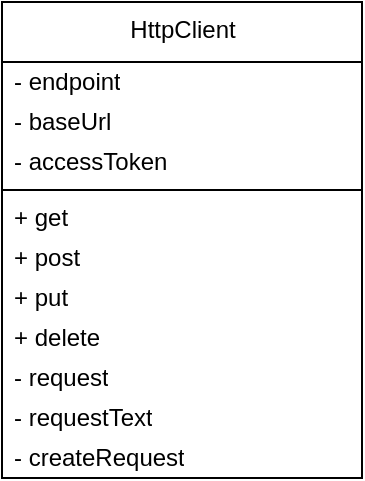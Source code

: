 <mxfile>
    <diagram id="3qlZC5nvAdFwtifRBBA2" name="HttpModule">
        <mxGraphModel dx="1582" dy="779" grid="1" gridSize="10" guides="1" tooltips="1" connect="1" arrows="1" fold="1" page="1" pageScale="1" pageWidth="4681" pageHeight="3300" math="0" shadow="0">
            <root>
                <mxCell id="0"/>
                <mxCell id="1" parent="0"/>
                <mxCell id="hWZM5mHgQjfYqJk784ga-1" value="HttpClient" style="swimlane;fontStyle=0;align=center;verticalAlign=top;childLayout=stackLayout;horizontal=1;startSize=30;horizontalStack=0;resizeParent=1;resizeParentMax=0;resizeLast=0;collapsible=0;marginBottom=0;html=1;" parent="1" vertex="1">
                    <mxGeometry x="80" y="80" width="180" height="238" as="geometry"/>
                </mxCell>
                <mxCell id="T1dOEV17NrI4P8K_GfUH-1" value="- endpoint" style="text;html=1;strokeColor=none;fillColor=none;align=left;verticalAlign=middle;spacingLeft=4;spacingRight=4;overflow=hidden;rotatable=0;points=[[0,0.5],[1,0.5]];portConstraint=eastwest;" parent="hWZM5mHgQjfYqJk784ga-1" vertex="1">
                    <mxGeometry y="30" width="180" height="20" as="geometry"/>
                </mxCell>
                <mxCell id="T1dOEV17NrI4P8K_GfUH-2" value="- baseUrl" style="text;html=1;strokeColor=none;fillColor=none;align=left;verticalAlign=middle;spacingLeft=4;spacingRight=4;overflow=hidden;rotatable=0;points=[[0,0.5],[1,0.5]];portConstraint=eastwest;" parent="hWZM5mHgQjfYqJk784ga-1" vertex="1">
                    <mxGeometry y="50" width="180" height="20" as="geometry"/>
                </mxCell>
                <mxCell id="T1dOEV17NrI4P8K_GfUH-3" value="- accessToken" style="text;html=1;strokeColor=none;fillColor=none;align=left;verticalAlign=middle;spacingLeft=4;spacingRight=4;overflow=hidden;rotatable=0;points=[[0,0.5],[1,0.5]];portConstraint=eastwest;" parent="hWZM5mHgQjfYqJk784ga-1" vertex="1">
                    <mxGeometry y="70" width="180" height="20" as="geometry"/>
                </mxCell>
                <mxCell id="hWZM5mHgQjfYqJk784ga-2" value="" style="line;strokeWidth=1;fillColor=none;align=left;verticalAlign=middle;spacingTop=-1;spacingLeft=3;spacingRight=3;rotatable=0;labelPosition=right;points=[];portConstraint=eastwest;" parent="hWZM5mHgQjfYqJk784ga-1" vertex="1">
                    <mxGeometry y="90" width="180" height="8" as="geometry"/>
                </mxCell>
                <mxCell id="T1dOEV17NrI4P8K_GfUH-4" value="+ get" style="text;html=1;strokeColor=none;fillColor=none;align=left;verticalAlign=middle;spacingLeft=4;spacingRight=4;overflow=hidden;rotatable=0;points=[[0,0.5],[1,0.5]];portConstraint=eastwest;" parent="hWZM5mHgQjfYqJk784ga-1" vertex="1">
                    <mxGeometry y="98" width="180" height="20" as="geometry"/>
                </mxCell>
                <mxCell id="T1dOEV17NrI4P8K_GfUH-5" value="+ post" style="text;html=1;strokeColor=none;fillColor=none;align=left;verticalAlign=middle;spacingLeft=4;spacingRight=4;overflow=hidden;rotatable=0;points=[[0,0.5],[1,0.5]];portConstraint=eastwest;" parent="hWZM5mHgQjfYqJk784ga-1" vertex="1">
                    <mxGeometry y="118" width="180" height="20" as="geometry"/>
                </mxCell>
                <mxCell id="T1dOEV17NrI4P8K_GfUH-6" value="+ put" style="text;html=1;strokeColor=none;fillColor=none;align=left;verticalAlign=middle;spacingLeft=4;spacingRight=4;overflow=hidden;rotatable=0;points=[[0,0.5],[1,0.5]];portConstraint=eastwest;" parent="hWZM5mHgQjfYqJk784ga-1" vertex="1">
                    <mxGeometry y="138" width="180" height="20" as="geometry"/>
                </mxCell>
                <mxCell id="T1dOEV17NrI4P8K_GfUH-7" value="+ delete" style="text;html=1;strokeColor=none;fillColor=none;align=left;verticalAlign=middle;spacingLeft=4;spacingRight=4;overflow=hidden;rotatable=0;points=[[0,0.5],[1,0.5]];portConstraint=eastwest;" parent="hWZM5mHgQjfYqJk784ga-1" vertex="1">
                    <mxGeometry y="158" width="180" height="20" as="geometry"/>
                </mxCell>
                <mxCell id="T1dOEV17NrI4P8K_GfUH-8" value="- request" style="text;html=1;strokeColor=none;fillColor=none;align=left;verticalAlign=middle;spacingLeft=4;spacingRight=4;overflow=hidden;rotatable=0;points=[[0,0.5],[1,0.5]];portConstraint=eastwest;" parent="hWZM5mHgQjfYqJk784ga-1" vertex="1">
                    <mxGeometry y="178" width="180" height="20" as="geometry"/>
                </mxCell>
                <mxCell id="T1dOEV17NrI4P8K_GfUH-9" value="- requestText" style="text;html=1;strokeColor=none;fillColor=none;align=left;verticalAlign=middle;spacingLeft=4;spacingRight=4;overflow=hidden;rotatable=0;points=[[0,0.5],[1,0.5]];portConstraint=eastwest;" parent="hWZM5mHgQjfYqJk784ga-1" vertex="1">
                    <mxGeometry y="198" width="180" height="20" as="geometry"/>
                </mxCell>
                <mxCell id="T1dOEV17NrI4P8K_GfUH-10" value="- createRequest" style="text;html=1;strokeColor=none;fillColor=none;align=left;verticalAlign=middle;spacingLeft=4;spacingRight=4;overflow=hidden;rotatable=0;points=[[0,0.5],[1,0.5]];portConstraint=eastwest;" parent="hWZM5mHgQjfYqJk784ga-1" vertex="1">
                    <mxGeometry y="218" width="180" height="20" as="geometry"/>
                </mxCell>
            </root>
        </mxGraphModel>
    </diagram>
    <diagram id="iX9l1axtm0U5_4Cx5ymV" name="ModelModule">
        <mxGraphModel dx="1582" dy="779" grid="1" gridSize="10" guides="1" tooltips="1" connect="1" arrows="1" fold="1" page="1" pageScale="1" pageWidth="4681" pageHeight="3300" math="0" shadow="0">
            <root>
                <mxCell id="0"/>
                <mxCell id="1" parent="0"/>
                <mxCell id="QwX7j8-Ijk-ptMR5glh_-1" value="Entity" style="swimlane;fontStyle=0;align=center;verticalAlign=top;childLayout=stackLayout;horizontal=1;startSize=30;horizontalStack=0;resizeParent=1;resizeParentMax=0;resizeLast=0;collapsible=0;marginBottom=0;html=1;" parent="1" vertex="1">
                    <mxGeometry x="80" y="80" width="140" height="78" as="geometry"/>
                </mxCell>
                <mxCell id="QwX7j8-Ijk-ptMR5glh_-2" value="" style="line;strokeWidth=1;fillColor=none;align=left;verticalAlign=middle;spacingTop=-1;spacingLeft=3;spacingRight=3;rotatable=0;labelPosition=right;points=[];portConstraint=eastwest;" parent="QwX7j8-Ijk-ptMR5glh_-1" vertex="1">
                    <mxGeometry y="30" width="140" height="8" as="geometry"/>
                </mxCell>
                <mxCell id="QwX7j8-Ijk-ptMR5glh_-3" value="+ id" style="text;html=1;strokeColor=none;fillColor=none;align=left;verticalAlign=middle;spacingLeft=4;spacingRight=4;overflow=hidden;rotatable=0;points=[[0,0.5],[1,0.5]];portConstraint=eastwest;" parent="QwX7j8-Ijk-ptMR5glh_-1" vertex="1">
                    <mxGeometry y="38" width="140" height="20" as="geometry"/>
                </mxCell>
                <mxCell id="QwX7j8-Ijk-ptMR5glh_-6" value="+ createdAt" style="text;html=1;strokeColor=none;fillColor=none;align=left;verticalAlign=middle;spacingLeft=4;spacingRight=4;overflow=hidden;rotatable=0;points=[[0,0.5],[1,0.5]];portConstraint=eastwest;" parent="QwX7j8-Ijk-ptMR5glh_-1" vertex="1">
                    <mxGeometry y="58" width="140" height="20" as="geometry"/>
                </mxCell>
            </root>
        </mxGraphModel>
    </diagram>
    <diagram id="3-kz5vick1raBAcmtaBs" name="AuthenticationModule">
        <mxGraphModel dx="1582" dy="779" grid="1" gridSize="10" guides="1" tooltips="1" connect="1" arrows="1" fold="1" page="1" pageScale="1" pageWidth="4681" pageHeight="3300" math="0" shadow="0">
            <root>
                <mxCell id="0"/>
                <mxCell id="1" parent="0"/>
                <mxCell id="3" value="IUserAuthenticator" style="swimlane;fontStyle=0;align=center;verticalAlign=top;childLayout=stackLayout;horizontal=1;startSize=30;horizontalStack=0;resizeParent=1;resizeParentMax=0;resizeLast=0;collapsible=0;marginBottom=0;html=1;" parent="1" vertex="1">
                    <mxGeometry x="280" y="240" width="140" height="78" as="geometry"/>
                </mxCell>
                <mxCell id="8" value="" style="line;strokeWidth=1;fillColor=none;align=left;verticalAlign=middle;spacingTop=-1;spacingLeft=3;spacingRight=3;rotatable=0;labelPosition=right;points=[];portConstraint=eastwest;" parent="3" vertex="1">
                    <mxGeometry y="30" width="140" height="8" as="geometry"/>
                </mxCell>
                <mxCell id="17" value="+ login" style="text;html=1;strokeColor=none;fillColor=none;align=left;verticalAlign=middle;spacingLeft=4;spacingRight=4;overflow=hidden;rotatable=0;points=[[0,0.5],[1,0.5]];portConstraint=eastwest;" parent="3" vertex="1">
                    <mxGeometry y="38" width="140" height="20" as="geometry"/>
                </mxCell>
                <mxCell id="10" value="+ logout" style="text;html=1;strokeColor=none;fillColor=none;align=left;verticalAlign=middle;spacingLeft=4;spacingRight=4;overflow=hidden;rotatable=0;points=[[0,0.5],[1,0.5]];portConstraint=eastwest;" parent="3" vertex="1">
                    <mxGeometry y="58" width="140" height="20" as="geometry"/>
                </mxCell>
                <mxCell id="49" value="IAuthenticationUserRegistrar" style="swimlane;fontStyle=0;align=center;verticalAlign=top;childLayout=stackLayout;horizontal=1;startSize=30;horizontalStack=0;resizeParent=1;resizeParentMax=0;resizeLast=0;collapsible=0;marginBottom=0;html=1;" parent="1" vertex="1">
                    <mxGeometry x="280" y="80" width="180" height="78" as="geometry"/>
                </mxCell>
                <mxCell id="51" value="" style="line;strokeWidth=1;fillColor=none;align=left;verticalAlign=middle;spacingTop=-1;spacingLeft=3;spacingRight=3;rotatable=0;labelPosition=right;points=[];portConstraint=eastwest;" parent="49" vertex="1">
                    <mxGeometry y="30" width="180" height="8" as="geometry"/>
                </mxCell>
                <mxCell id="53" value="+ register" style="text;html=1;strokeColor=none;fillColor=none;align=left;verticalAlign=middle;spacingLeft=4;spacingRight=4;overflow=hidden;rotatable=0;points=[[0,0.5],[1,0.5]];portConstraint=eastwest;" parent="49" vertex="1">
                    <mxGeometry y="38" width="180" height="20" as="geometry"/>
                </mxCell>
                <mxCell id="yt6KAP3creHrOsAd4R3b-132" value="+ delete" style="text;html=1;strokeColor=none;fillColor=none;align=left;verticalAlign=middle;spacingLeft=4;spacingRight=4;overflow=hidden;rotatable=0;points=[[0,0.5],[1,0.5]];portConstraint=eastwest;" parent="49" vertex="1">
                    <mxGeometry y="58" width="180" height="20" as="geometry"/>
                </mxCell>
                <mxCell id="101" value="UserAccountManager" style="swimlane;fontStyle=0;align=center;verticalAlign=top;childLayout=stackLayout;horizontal=1;startSize=30;horizontalStack=0;resizeParent=1;resizeParentMax=0;resizeLast=0;collapsible=0;marginBottom=0;html=1;" parent="1" vertex="1">
                    <mxGeometry x="520" y="140" width="190" height="118" as="geometry"/>
                </mxCell>
                <mxCell id="102" value="" style="line;strokeWidth=1;fillColor=none;align=left;verticalAlign=middle;spacingTop=-1;spacingLeft=3;spacingRight=3;rotatable=0;labelPosition=right;points=[];portConstraint=eastwest;" parent="101" vertex="1">
                    <mxGeometry y="30" width="190" height="8" as="geometry"/>
                </mxCell>
                <mxCell id="105" value="+ register" style="text;html=1;strokeColor=none;fillColor=none;align=left;verticalAlign=middle;spacingLeft=4;spacingRight=4;overflow=hidden;rotatable=0;points=[[0,0.5],[1,0.5]];portConstraint=eastwest;" parent="101" vertex="1">
                    <mxGeometry y="38" width="190" height="20" as="geometry"/>
                </mxCell>
                <mxCell id="piYIkX6O2MntI5kPEJgt-131" value="+ delete" style="text;html=1;strokeColor=none;fillColor=none;align=left;verticalAlign=middle;spacingLeft=4;spacingRight=4;overflow=hidden;rotatable=0;points=[[0,0.5],[1,0.5]];portConstraint=eastwest;" parent="101" vertex="1">
                    <mxGeometry y="58" width="190" height="20" as="geometry"/>
                </mxCell>
                <mxCell id="103" value="+ login" style="text;html=1;strokeColor=none;fillColor=none;align=left;verticalAlign=middle;spacingLeft=4;spacingRight=4;overflow=hidden;rotatable=0;points=[[0,0.5],[1,0.5]];portConstraint=eastwest;" parent="101" vertex="1">
                    <mxGeometry y="78" width="190" height="20" as="geometry"/>
                </mxCell>
                <mxCell id="104" value="+ logout" style="text;html=1;strokeColor=none;fillColor=none;align=left;verticalAlign=middle;spacingLeft=4;spacingRight=4;overflow=hidden;rotatable=0;points=[[0,0.5],[1,0.5]];portConstraint=eastwest;" parent="101" vertex="1">
                    <mxGeometry y="98" width="190" height="20" as="geometry"/>
                </mxCell>
                <mxCell id="112" value="UserRegistrationAction" style="swimlane;fontStyle=0;align=center;verticalAlign=top;childLayout=stackLayout;horizontal=1;startSize=30;horizontalStack=0;resizeParent=1;resizeParentMax=0;resizeLast=0;collapsible=0;marginBottom=0;html=1;" parent="1" vertex="1">
                    <mxGeometry x="80" y="80" width="140" height="78" as="geometry"/>
                </mxCell>
                <mxCell id="113" value="" style="line;strokeWidth=1;fillColor=none;align=left;verticalAlign=middle;spacingTop=-1;spacingLeft=3;spacingRight=3;rotatable=0;labelPosition=right;points=[];portConstraint=eastwest;" parent="112" vertex="1">
                    <mxGeometry y="30" width="140" height="8" as="geometry"/>
                </mxCell>
                <mxCell id="ZtrmPcMHAMtqLfyypcqU-131" value="+ register" style="text;html=1;strokeColor=none;fillColor=none;align=left;verticalAlign=middle;spacingLeft=4;spacingRight=4;overflow=hidden;rotatable=0;points=[[0,0.5],[1,0.5]];portConstraint=eastwest;" parent="112" vertex="1">
                    <mxGeometry y="38" width="140" height="20" as="geometry"/>
                </mxCell>
                <mxCell id="ZtrmPcMHAMtqLfyypcqU-132" value="+ delete" style="text;html=1;strokeColor=none;fillColor=none;align=left;verticalAlign=middle;spacingLeft=4;spacingRight=4;overflow=hidden;rotatable=0;points=[[0,0.5],[1,0.5]];portConstraint=eastwest;" parent="112" vertex="1">
                    <mxGeometry y="58" width="140" height="20" as="geometry"/>
                </mxCell>
                <mxCell id="116" style="edgeStyle=none;rounded=0;jumpSize=6;html=1;exitX=0.005;exitY=1.1;exitDx=0;exitDy=0;strokeWidth=1;endArrow=block;endFill=0;endSize=12;targetPerimeterSpacing=0;entryX=1;entryY=0.5;entryDx=0;entryDy=0;dashed=1;exitPerimeter=0;" parent="1" source="105" target="49" edge="1">
                    <mxGeometry relative="1" as="geometry"/>
                </mxCell>
                <mxCell id="117" style="edgeStyle=none;rounded=0;jumpSize=6;html=1;exitX=0;exitY=0.5;exitDx=0;exitDy=0;strokeWidth=1;endArrow=block;endFill=0;endSize=12;targetPerimeterSpacing=0;entryX=1;entryY=0.5;entryDx=0;entryDy=0;dashed=1;" parent="1" source="piYIkX6O2MntI5kPEJgt-131" target="17" edge="1">
                    <mxGeometry relative="1" as="geometry"/>
                </mxCell>
                <mxCell id="131" style="edgeStyle=none;rounded=0;jumpSize=6;html=1;exitX=1;exitY=0.625;exitDx=0;exitDy=0;strokeWidth=1;endArrow=none;endFill=0;startSize=6;endSize=12;targetPerimeterSpacing=0;exitPerimeter=0;entryX=0.057;entryY=0.625;entryDx=0;entryDy=0;entryPerimeter=0;" parent="1" source="127" target="8" edge="1">
                    <mxGeometry relative="1" as="geometry">
                        <mxPoint x="290" y="270" as="targetPoint"/>
                    </mxGeometry>
                </mxCell>
                <mxCell id="126" value="UserAuthenticationAction" style="swimlane;fontStyle=0;align=center;verticalAlign=top;childLayout=stackLayout;horizontal=1;startSize=30;horizontalStack=0;resizeParent=1;resizeParentMax=0;resizeLast=0;collapsible=0;marginBottom=0;html=1;" parent="1" vertex="1">
                    <mxGeometry x="80" y="240" width="140" height="78" as="geometry"/>
                </mxCell>
                <mxCell id="127" value="" style="line;strokeWidth=1;fillColor=none;align=left;verticalAlign=middle;spacingTop=-1;spacingLeft=3;spacingRight=3;rotatable=0;labelPosition=right;points=[];portConstraint=eastwest;" parent="126" vertex="1">
                    <mxGeometry y="30" width="140" height="8" as="geometry"/>
                </mxCell>
                <mxCell id="ZtrmPcMHAMtqLfyypcqU-133" value="+ login" style="text;html=1;strokeColor=none;fillColor=none;align=left;verticalAlign=middle;spacingLeft=4;spacingRight=4;overflow=hidden;rotatable=0;points=[[0,0.5],[1,0.5]];portConstraint=eastwest;" parent="126" vertex="1">
                    <mxGeometry y="38" width="140" height="20" as="geometry"/>
                </mxCell>
                <mxCell id="ZtrmPcMHAMtqLfyypcqU-134" value="+ logout" style="text;html=1;strokeColor=none;fillColor=none;align=left;verticalAlign=middle;spacingLeft=4;spacingRight=4;overflow=hidden;rotatable=0;points=[[0,0.5],[1,0.5]];portConstraint=eastwest;" parent="126" vertex="1">
                    <mxGeometry y="58" width="140" height="20" as="geometry"/>
                </mxCell>
                <mxCell id="sKEF81KDNO1Qis2VkyCr-133" style="edgeStyle=none;html=1;exitX=0;exitY=0.5;exitDx=0;exitDy=0;entryX=1;entryY=0.5;entryDx=0;entryDy=0;dashed=1;endArrow=block;endFill=0;endSize=12;" edge="1" parent="1" source="MHqyuITcITNYaApnnBGC-131" target="tOkZ-eHImCjVZPXvjKDY-134">
                    <mxGeometry relative="1" as="geometry"/>
                </mxCell>
                <mxCell id="MHqyuITcITNYaApnnBGC-131" value="FirebaseClient" style="swimlane;fontStyle=0;align=center;verticalAlign=top;childLayout=stackLayout;horizontal=1;startSize=30;horizontalStack=0;resizeParent=1;resizeParentMax=0;resizeLast=0;collapsible=0;marginBottom=0;html=1;" parent="1" vertex="1">
                    <mxGeometry x="1240" y="289" width="370" height="38" as="geometry"/>
                </mxCell>
                <mxCell id="MHqyuITcITNYaApnnBGC-132" value="" style="line;strokeWidth=1;fillColor=none;align=left;verticalAlign=middle;spacingTop=-1;spacingLeft=3;spacingRight=3;rotatable=0;labelPosition=right;points=[];portConstraint=eastwest;" parent="MHqyuITcITNYaApnnBGC-131" vertex="1">
                    <mxGeometry y="30" width="370" height="8" as="geometry"/>
                </mxCell>
                <mxCell id="ccIZCH_dHccHTGgyO-Ay-131" value="&lt;span style=&quot;text-align: left;&quot;&gt;SignInWithEmailPasswordResponse&lt;/span&gt;" style="swimlane;fontStyle=0;align=center;verticalAlign=top;childLayout=stackLayout;horizontal=1;startSize=30;horizontalStack=0;resizeParent=1;resizeParentMax=0;resizeLast=0;collapsible=0;marginBottom=0;html=1;" parent="1" vertex="1">
                    <mxGeometry x="990" y="422.5" width="230" height="38" as="geometry"/>
                </mxCell>
                <mxCell id="ccIZCH_dHccHTGgyO-Ay-132" value="" style="line;strokeWidth=1;fillColor=none;align=left;verticalAlign=middle;spacingTop=-1;spacingLeft=3;spacingRight=3;rotatable=0;labelPosition=right;points=[];portConstraint=eastwest;" parent="ccIZCH_dHccHTGgyO-Ay-131" vertex="1">
                    <mxGeometry y="30" width="230" height="8" as="geometry"/>
                </mxCell>
                <mxCell id="ccIZCH_dHccHTGgyO-Ay-133" value="&lt;span style=&quot;text-align: left;&quot;&gt;SignupResponse&lt;/span&gt;" style="swimlane;fontStyle=0;align=center;verticalAlign=top;childLayout=stackLayout;horizontal=1;startSize=30;horizontalStack=0;resizeParent=1;resizeParentMax=0;resizeLast=0;collapsible=0;marginBottom=0;html=1;" parent="1" vertex="1">
                    <mxGeometry x="720" y="422.5" width="180" height="38" as="geometry"/>
                </mxCell>
                <mxCell id="ccIZCH_dHccHTGgyO-Ay-134" value="" style="line;strokeWidth=1;fillColor=none;align=left;verticalAlign=middle;spacingTop=-1;spacingLeft=3;spacingRight=3;rotatable=0;labelPosition=right;points=[];portConstraint=eastwest;" parent="ccIZCH_dHccHTGgyO-Ay-133" vertex="1">
                    <mxGeometry y="30" width="180" height="8" as="geometry"/>
                </mxCell>
                <mxCell id="tOkZ-eHImCjVZPXvjKDY-131" value="IAuthenticationClient" style="swimlane;fontStyle=0;align=center;verticalAlign=top;childLayout=stackLayout;horizontal=1;startSize=30;horizontalStack=0;resizeParent=1;resizeParentMax=0;resizeLast=0;collapsible=0;marginBottom=0;html=1;" vertex="1" parent="1">
                    <mxGeometry x="785" y="240" width="370" height="118" as="geometry"/>
                </mxCell>
                <mxCell id="tOkZ-eHImCjVZPXvjKDY-132" value="" style="line;strokeWidth=1;fillColor=none;align=left;verticalAlign=middle;spacingTop=-1;spacingLeft=3;spacingRight=3;rotatable=0;labelPosition=right;points=[];portConstraint=eastwest;" vertex="1" parent="tOkZ-eHImCjVZPXvjKDY-131">
                    <mxGeometry y="30" width="370" height="8" as="geometry"/>
                </mxCell>
                <mxCell id="tOkZ-eHImCjVZPXvjKDY-133" value="+ signUp : SignupResponse" style="text;html=1;strokeColor=none;fillColor=none;align=left;verticalAlign=middle;spacingLeft=4;spacingRight=4;overflow=hidden;rotatable=0;points=[[0,0.5],[1,0.5]];portConstraint=eastwest;" vertex="1" parent="tOkZ-eHImCjVZPXvjKDY-131">
                    <mxGeometry y="38" width="370" height="20" as="geometry"/>
                </mxCell>
                <mxCell id="tOkZ-eHImCjVZPXvjKDY-134" value="+ signInWithEmailPassword : SignInWithEmailPasswordResponse" style="text;html=1;strokeColor=none;fillColor=none;align=left;verticalAlign=middle;spacingLeft=4;spacingRight=4;overflow=hidden;rotatable=0;points=[[0,0.5],[1,0.5]];portConstraint=eastwest;" vertex="1" parent="tOkZ-eHImCjVZPXvjKDY-131">
                    <mxGeometry y="58" width="370" height="20" as="geometry"/>
                </mxCell>
                <mxCell id="tOkZ-eHImCjVZPXvjKDY-135" value="+ getUserInformation : GetUserInformationResponse" style="text;html=1;strokeColor=none;fillColor=none;align=left;verticalAlign=middle;spacingLeft=4;spacingRight=4;overflow=hidden;rotatable=0;points=[[0,0.5],[1,0.5]];portConstraint=eastwest;" vertex="1" parent="tOkZ-eHImCjVZPXvjKDY-131">
                    <mxGeometry y="78" width="370" height="20" as="geometry"/>
                </mxCell>
                <mxCell id="tOkZ-eHImCjVZPXvjKDY-136" value="+ deleteUser" style="text;html=1;strokeColor=none;fillColor=none;align=left;verticalAlign=middle;spacingLeft=4;spacingRight=4;overflow=hidden;rotatable=0;points=[[0,0.5],[1,0.5]];portConstraint=eastwest;" vertex="1" parent="tOkZ-eHImCjVZPXvjKDY-131">
                    <mxGeometry y="98" width="370" height="20" as="geometry"/>
                </mxCell>
                <mxCell id="M9VEGRyNzAQKCecDsUDK-131" value="IUserRepository" style="swimlane;fontStyle=0;align=center;verticalAlign=top;childLayout=stackLayout;horizontal=1;startSize=30;horizontalStack=0;resizeParent=1;resizeParentMax=0;resizeLast=0;collapsible=0;marginBottom=0;html=1;" vertex="1" parent="1">
                    <mxGeometry x="785" y="80" width="350" height="38" as="geometry"/>
                </mxCell>
                <mxCell id="M9VEGRyNzAQKCecDsUDK-132" value="" style="line;strokeWidth=1;fillColor=none;align=left;verticalAlign=middle;spacingTop=-1;spacingLeft=3;spacingRight=3;rotatable=0;labelPosition=right;points=[];portConstraint=eastwest;" vertex="1" parent="M9VEGRyNzAQKCecDsUDK-131">
                    <mxGeometry y="30" width="350" height="8" as="geometry"/>
                </mxCell>
                <mxCell id="M9VEGRyNzAQKCecDsUDK-139" value="PostgresUserRepository" style="swimlane;fontStyle=0;align=center;verticalAlign=top;childLayout=stackLayout;horizontal=1;startSize=30;horizontalStack=0;resizeParent=1;resizeParentMax=0;resizeLast=0;collapsible=0;marginBottom=0;html=1;" vertex="1" parent="1">
                    <mxGeometry x="1240" y="80" width="350" height="38" as="geometry"/>
                </mxCell>
                <mxCell id="M9VEGRyNzAQKCecDsUDK-140" value="" style="line;strokeWidth=1;fillColor=none;align=left;verticalAlign=middle;spacingTop=-1;spacingLeft=3;spacingRight=3;rotatable=0;labelPosition=right;points=[];portConstraint=eastwest;" vertex="1" parent="M9VEGRyNzAQKCecDsUDK-139">
                    <mxGeometry y="30" width="350" height="8" as="geometry"/>
                </mxCell>
                <mxCell id="M9VEGRyNzAQKCecDsUDK-147" style="edgeStyle=none;html=1;exitX=0;exitY=0.5;exitDx=0;exitDy=0;dashed=1;endArrow=block;endFill=0;endSize=12;entryX=1;entryY=0.5;entryDx=0;entryDy=0;" edge="1" parent="1" source="M9VEGRyNzAQKCecDsUDK-139" target="M9VEGRyNzAQKCecDsUDK-131">
                    <mxGeometry relative="1" as="geometry">
                        <mxPoint x="1225" y="128" as="sourcePoint"/>
                        <mxPoint x="1026" y="138" as="targetPoint"/>
                    </mxGeometry>
                </mxCell>
                <mxCell id="sKEF81KDNO1Qis2VkyCr-131" style="edgeStyle=none;html=1;exitX=0.205;exitY=1.125;exitDx=0;exitDy=0;dashed=1;endArrow=open;endFill=0;endSize=12;exitPerimeter=0;" edge="1" parent="1" source="tOkZ-eHImCjVZPXvjKDY-136" target="ccIZCH_dHccHTGgyO-Ay-133">
                    <mxGeometry relative="1" as="geometry"/>
                </mxCell>
                <mxCell id="sKEF81KDNO1Qis2VkyCr-132" style="edgeStyle=none;html=1;exitX=0.765;exitY=1.175;exitDx=0;exitDy=0;entryX=0.5;entryY=0;entryDx=0;entryDy=0;dashed=1;endArrow=open;endFill=0;endSize=12;exitPerimeter=0;" edge="1" parent="1" source="tOkZ-eHImCjVZPXvjKDY-136" target="ccIZCH_dHccHTGgyO-Ay-131">
                    <mxGeometry relative="1" as="geometry"/>
                </mxCell>
                <mxCell id="jNgxPIKoUlv8ColZSHOO-131" style="edgeStyle=none;html=1;exitX=1;exitY=0.5;exitDx=0;exitDy=0;entryX=0;entryY=0.5;entryDx=0;entryDy=0;endArrow=none;endFill=0;endSize=12;" edge="1" parent="1" source="ZtrmPcMHAMtqLfyypcqU-131" target="53">
                    <mxGeometry relative="1" as="geometry"/>
                </mxCell>
                <mxCell id="BQsiOzL3-zcLT21oY1g6-131" style="edgeStyle=none;html=1;exitX=1;exitY=0.5;exitDx=0;exitDy=0;entryX=0;entryY=0.5;entryDx=0;entryDy=0;endArrow=none;endFill=0;endSize=12;" edge="1" parent="1" source="105" target="M9VEGRyNzAQKCecDsUDK-131">
                    <mxGeometry relative="1" as="geometry"/>
                </mxCell>
                <mxCell id="BQsiOzL3-zcLT21oY1g6-132" style="edgeStyle=none;html=1;exitX=1;exitY=0.5;exitDx=0;exitDy=0;entryX=0;entryY=0.1;entryDx=0;entryDy=0;entryPerimeter=0;endArrow=none;endFill=0;endSize=12;" edge="1" parent="1" source="piYIkX6O2MntI5kPEJgt-131" target="tOkZ-eHImCjVZPXvjKDY-134">
                    <mxGeometry relative="1" as="geometry"/>
                </mxCell>
            </root>
        </mxGraphModel>
    </diagram>
    <diagram name="UserModule" id="nv-yH4P3eAEJZ1VODmPg">
        <mxGraphModel dx="1582" dy="779" grid="1" gridSize="10" guides="1" tooltips="1" connect="1" arrows="1" fold="1" page="1" pageScale="1" pageWidth="4681" pageHeight="3300" math="0" shadow="0">
            <root>
                <mxCell id="PNC22y-YUvZ2O8BG3Lub-0"/>
                <mxCell id="PNC22y-YUvZ2O8BG3Lub-1" parent="PNC22y-YUvZ2O8BG3Lub-0"/>
                <mxCell id="PNC22y-YUvZ2O8BG3Lub-6" value="FF14SnsUser" style="swimlane;fontStyle=0;align=center;verticalAlign=top;childLayout=stackLayout;horizontal=1;startSize=30;horizontalStack=0;resizeParent=1;resizeParentMax=0;resizeLast=0;collapsible=0;marginBottom=0;html=1;" parent="PNC22y-YUvZ2O8BG3Lub-1" vertex="1">
                    <mxGeometry x="390" y="320" width="140" height="58" as="geometry"/>
                </mxCell>
                <mxCell id="PNC22y-YUvZ2O8BG3Lub-8" value="+ userName" style="text;html=1;strokeColor=none;fillColor=none;align=left;verticalAlign=middle;spacingLeft=4;spacingRight=4;overflow=hidden;rotatable=0;points=[[0,0.5],[1,0.5]];portConstraint=eastwest;" parent="PNC22y-YUvZ2O8BG3Lub-6" vertex="1">
                    <mxGeometry y="30" width="140" height="20" as="geometry"/>
                </mxCell>
                <mxCell id="PNC22y-YUvZ2O8BG3Lub-10" value="" style="line;strokeWidth=1;fillColor=none;align=left;verticalAlign=middle;spacingTop=-1;spacingLeft=3;spacingRight=3;rotatable=0;labelPosition=right;points=[];portConstraint=eastwest;" parent="PNC22y-YUvZ2O8BG3Lub-6" vertex="1">
                    <mxGeometry y="50" width="140" height="8" as="geometry"/>
                </mxCell>
                <mxCell id="PNC22y-YUvZ2O8BG3Lub-22" value="IAuthenticatedUserProvider" style="swimlane;fontStyle=0;align=center;verticalAlign=top;childLayout=stackLayout;horizontal=1;startSize=30;horizontalStack=0;resizeParent=1;resizeParentMax=0;resizeLast=0;collapsible=0;marginBottom=0;html=1;" parent="PNC22y-YUvZ2O8BG3Lub-1" vertex="1">
                    <mxGeometry x="375" y="200" width="170" height="58" as="geometry"/>
                </mxCell>
                <mxCell id="PNC22y-YUvZ2O8BG3Lub-23" value="" style="line;strokeWidth=1;fillColor=none;align=left;verticalAlign=middle;spacingTop=-1;spacingLeft=3;spacingRight=3;rotatable=0;labelPosition=right;points=[];portConstraint=eastwest;" parent="PNC22y-YUvZ2O8BG3Lub-22" vertex="1">
                    <mxGeometry y="30" width="170" height="8" as="geometry"/>
                </mxCell>
                <mxCell id="PNC22y-YUvZ2O8BG3Lub-24" value="+ getUser : FF14SnsUser" style="text;html=1;strokeColor=none;fillColor=none;align=left;verticalAlign=middle;spacingLeft=4;spacingRight=4;overflow=hidden;rotatable=0;points=[[0,0.5],[1,0.5]];portConstraint=eastwest;" parent="PNC22y-YUvZ2O8BG3Lub-22" vertex="1">
                    <mxGeometry y="38" width="170" height="20" as="geometry"/>
                </mxCell>
                <mxCell id="qCu1tEPEtduTOhcFV7-0-0" style="edgeStyle=none;html=1;exitX=0;exitY=0.5;exitDx=0;exitDy=0;entryX=1;entryY=0.5;entryDx=0;entryDy=0;dashed=1;endArrow=block;endFill=0;endSize=12;" parent="PNC22y-YUvZ2O8BG3Lub-1" source="PNC22y-YUvZ2O8BG3Lub-27" target="PNC22y-YUvZ2O8BG3Lub-22" edge="1">
                    <mxGeometry relative="1" as="geometry"/>
                </mxCell>
                <mxCell id="K_mYDwtpnmWMI_1V_JY_-2" style="edgeStyle=none;html=1;exitX=1;exitY=0.5;exitDx=0;exitDy=0;entryX=0;entryY=0.5;entryDx=0;entryDy=0;endArrow=none;endFill=0;endSize=12;" edge="1" parent="PNC22y-YUvZ2O8BG3Lub-1" source="PNC22y-YUvZ2O8BG3Lub-27" target="CgHtUZADvTQVacolw53A-3">
                    <mxGeometry relative="1" as="geometry">
                        <mxPoint x="900" y="142" as="targetPoint"/>
                    </mxGeometry>
                </mxCell>
                <mxCell id="K_mYDwtpnmWMI_1V_JY_-3" style="edgeStyle=none;html=1;exitX=1;exitY=0.5;exitDx=0;exitDy=0;entryX=0;entryY=0.5;entryDx=0;entryDy=0;endArrow=none;endFill=0;endSize=12;" edge="1" parent="PNC22y-YUvZ2O8BG3Lub-1" source="PNC22y-YUvZ2O8BG3Lub-27" target="AvV4d_TGDyfYby042sXa-0">
                    <mxGeometry relative="1" as="geometry">
                        <mxPoint x="900" y="310" as="targetPoint"/>
                    </mxGeometry>
                </mxCell>
                <mxCell id="PNC22y-YUvZ2O8BG3Lub-27" value="AuthenticatedUserProvider" style="swimlane;fontStyle=0;align=center;verticalAlign=top;childLayout=stackLayout;horizontal=1;startSize=30;horizontalStack=0;resizeParent=1;resizeParentMax=0;resizeLast=0;collapsible=0;marginBottom=0;html=1;" parent="PNC22y-YUvZ2O8BG3Lub-1" vertex="1">
                    <mxGeometry x="620" y="200" width="210" height="58" as="geometry"/>
                </mxCell>
                <mxCell id="PNC22y-YUvZ2O8BG3Lub-28" value="" style="line;strokeWidth=1;fillColor=none;align=left;verticalAlign=middle;spacingTop=-1;spacingLeft=3;spacingRight=3;rotatable=0;labelPosition=right;points=[];portConstraint=eastwest;" parent="PNC22y-YUvZ2O8BG3Lub-27" vertex="1">
                    <mxGeometry y="30" width="210" height="8" as="geometry"/>
                </mxCell>
                <mxCell id="PNC22y-YUvZ2O8BG3Lub-29" value="+ getUser : FF14SnsUser" style="text;html=1;strokeColor=none;fillColor=none;align=left;verticalAlign=middle;spacingLeft=4;spacingRight=4;overflow=hidden;rotatable=0;points=[[0,0.5],[1,0.5]];portConstraint=eastwest;" parent="PNC22y-YUvZ2O8BG3Lub-27" vertex="1">
                    <mxGeometry y="38" width="210" height="20" as="geometry"/>
                </mxCell>
                <mxCell id="5KONOnyu4_Xv4qoVRS9m-0" value="FF14SnsUserLoader" style="swimlane;fontStyle=0;align=center;verticalAlign=top;childLayout=stackLayout;horizontal=1;startSize=30;horizontalStack=0;resizeParent=1;resizeParentMax=0;resizeLast=0;collapsible=0;marginBottom=0;html=1;" parent="PNC22y-YUvZ2O8BG3Lub-1" vertex="1">
                    <mxGeometry x="80" y="200" width="190" height="58" as="geometry"/>
                </mxCell>
                <mxCell id="5KONOnyu4_Xv4qoVRS9m-1" value="" style="line;strokeWidth=1;fillColor=none;align=left;verticalAlign=middle;spacingTop=-1;spacingLeft=3;spacingRight=3;rotatable=0;labelPosition=right;points=[];portConstraint=eastwest;" parent="5KONOnyu4_Xv4qoVRS9m-0" vertex="1">
                    <mxGeometry y="30" width="190" height="8" as="geometry"/>
                </mxCell>
                <mxCell id="5KONOnyu4_Xv4qoVRS9m-2" value="+ getUser : FF14SNSUser" style="text;html=1;strokeColor=none;fillColor=none;align=left;verticalAlign=middle;spacingLeft=4;spacingRight=4;overflow=hidden;rotatable=0;points=[[0,0.5],[1,0.5]];portConstraint=eastwest;" parent="5KONOnyu4_Xv4qoVRS9m-0" vertex="1">
                    <mxGeometry y="38" width="190" height="20" as="geometry"/>
                </mxCell>
                <mxCell id="q8Un9Da1RGaQRMpkmEg1-0" style="edgeStyle=none;rounded=0;jumpSize=6;html=1;entryX=0;entryY=0.5;entryDx=0;entryDy=0;strokeWidth=1;endArrow=none;endFill=0;startSize=6;endSize=12;targetPerimeterSpacing=0;" parent="PNC22y-YUvZ2O8BG3Lub-1" source="5KONOnyu4_Xv4qoVRS9m-0" target="PNC22y-YUvZ2O8BG3Lub-22" edge="1">
                    <mxGeometry relative="1" as="geometry">
                        <mxPoint x="270" y="228.5" as="sourcePoint"/>
                        <mxPoint x="350" y="228.5" as="targetPoint"/>
                    </mxGeometry>
                </mxCell>
                <mxCell id="O0krwWtfE1s0tsGJZPgx-9" style="edgeStyle=none;html=1;exitX=0;exitY=0.5;exitDx=0;exitDy=0;dashed=1;endArrow=block;endFill=0;endSize=12;entryX=1;entryY=0.5;entryDx=0;entryDy=0;" edge="1" parent="PNC22y-YUvZ2O8BG3Lub-1" source="QvjEwKbX-J61uBEPFBMz-0" target="CgHtUZADvTQVacolw53A-3">
                    <mxGeometry relative="1" as="geometry">
                        <mxPoint x="1260" y="100" as="targetPoint"/>
                    </mxGeometry>
                </mxCell>
                <mxCell id="QvjEwKbX-J61uBEPFBMz-0" value="FirebaseClient" style="swimlane;fontStyle=0;align=center;verticalAlign=top;childLayout=stackLayout;horizontal=1;startSize=30;horizontalStack=0;resizeParent=1;resizeParentMax=0;resizeLast=0;collapsible=0;marginBottom=0;html=1;" parent="PNC22y-YUvZ2O8BG3Lub-1" vertex="1">
                    <mxGeometry x="1350" y="80" width="370" height="38" as="geometry"/>
                </mxCell>
                <mxCell id="QvjEwKbX-J61uBEPFBMz-2" value="" style="line;strokeWidth=1;fillColor=none;align=left;verticalAlign=middle;spacingTop=-1;spacingLeft=3;spacingRight=3;rotatable=0;labelPosition=right;points=[];portConstraint=eastwest;" parent="QvjEwKbX-J61uBEPFBMz-0" vertex="1">
                    <mxGeometry y="30" width="370" height="8" as="geometry"/>
                </mxCell>
                <mxCell id="NK9lsmeSJY5UJ_eAUXaL-0" value="&lt;span style=&quot;text-align: left;&quot;&gt;GetUserInformationResponse&lt;/span&gt;" style="swimlane;fontStyle=0;align=center;verticalAlign=top;childLayout=stackLayout;horizontal=1;startSize=30;horizontalStack=0;resizeParent=1;resizeParentMax=0;resizeLast=0;collapsible=0;marginBottom=0;html=1;" parent="PNC22y-YUvZ2O8BG3Lub-1" vertex="1">
                    <mxGeometry x="995" y="190" width="180" height="38" as="geometry"/>
                </mxCell>
                <mxCell id="NK9lsmeSJY5UJ_eAUXaL-1" value="" style="line;strokeWidth=1;fillColor=none;align=left;verticalAlign=middle;spacingTop=-1;spacingLeft=3;spacingRight=3;rotatable=0;labelPosition=right;points=[];portConstraint=eastwest;" parent="NK9lsmeSJY5UJ_eAUXaL-0" vertex="1">
                    <mxGeometry y="30" width="180" height="8" as="geometry"/>
                </mxCell>
                <mxCell id="hDx7-XK5xaxcWgQPoxVC-1" style="edgeStyle=none;html=1;entryX=0.5;entryY=0;entryDx=0;entryDy=0;dashed=1;endArrow=open;endFill=0;endSize=12;" parent="PNC22y-YUvZ2O8BG3Lub-1" source="PNC22y-YUvZ2O8BG3Lub-24" target="PNC22y-YUvZ2O8BG3Lub-6" edge="1">
                    <mxGeometry relative="1" as="geometry"/>
                </mxCell>
                <mxCell id="CgHtUZADvTQVacolw53A-0" value="PostgresClientCreator" style="swimlane;fontStyle=0;align=center;verticalAlign=top;childLayout=stackLayout;horizontal=1;startSize=30;horizontalStack=0;resizeParent=1;resizeParentMax=0;resizeLast=0;collapsible=0;marginBottom=0;html=1;" vertex="1" parent="PNC22y-YUvZ2O8BG3Lub-1">
                    <mxGeometry x="1760" y="330" width="180" height="58" as="geometry"/>
                </mxCell>
                <mxCell id="CgHtUZADvTQVacolw53A-1" value="" style="line;strokeWidth=1;fillColor=none;align=left;verticalAlign=middle;spacingTop=-1;spacingLeft=3;spacingRight=3;rotatable=0;labelPosition=right;points=[];portConstraint=eastwest;" vertex="1" parent="CgHtUZADvTQVacolw53A-0">
                    <mxGeometry y="30" width="180" height="8" as="geometry"/>
                </mxCell>
                <mxCell id="CgHtUZADvTQVacolw53A-2" value="+ create" style="text;html=1;strokeColor=none;fillColor=none;align=left;verticalAlign=middle;spacingLeft=4;spacingRight=4;overflow=hidden;rotatable=0;points=[[0,0.5],[1,0.5]];portConstraint=eastwest;" vertex="1" parent="CgHtUZADvTQVacolw53A-0">
                    <mxGeometry y="38" width="180" height="20" as="geometry"/>
                </mxCell>
                <mxCell id="8SH-aP08yQrZ4ex-GWql-0" style="edgeStyle=none;html=1;exitX=0.5;exitY=1;exitDx=0;exitDy=0;entryX=0.5;entryY=0;entryDx=0;entryDy=0;endArrow=open;endFill=0;endSize=12;dashed=1;" edge="1" parent="PNC22y-YUvZ2O8BG3Lub-1" source="CgHtUZADvTQVacolw53A-3" target="NK9lsmeSJY5UJ_eAUXaL-0">
                    <mxGeometry relative="1" as="geometry"/>
                </mxCell>
                <mxCell id="CgHtUZADvTQVacolw53A-3" value="IAuthenticationClient" style="swimlane;fontStyle=0;align=center;verticalAlign=top;childLayout=stackLayout;horizontal=1;startSize=30;horizontalStack=0;resizeParent=1;resizeParentMax=0;resizeLast=0;collapsible=0;marginBottom=0;html=1;" vertex="1" parent="PNC22y-YUvZ2O8BG3Lub-1">
                    <mxGeometry x="900" y="82" width="370" height="38" as="geometry"/>
                </mxCell>
                <mxCell id="CgHtUZADvTQVacolw53A-4" value="" style="line;strokeWidth=1;fillColor=none;align=left;verticalAlign=middle;spacingTop=-1;spacingLeft=3;spacingRight=3;rotatable=0;labelPosition=right;points=[];portConstraint=eastwest;" vertex="1" parent="CgHtUZADvTQVacolw53A-3">
                    <mxGeometry y="30" width="370" height="8" as="geometry"/>
                </mxCell>
                <mxCell id="AvV4d_TGDyfYby042sXa-0" value="IUserRepository" style="swimlane;fontStyle=0;align=center;verticalAlign=top;childLayout=stackLayout;horizontal=1;startSize=30;horizontalStack=0;resizeParent=1;resizeParentMax=0;resizeLast=0;collapsible=0;marginBottom=0;html=1;" vertex="1" parent="PNC22y-YUvZ2O8BG3Lub-1">
                    <mxGeometry x="900" y="340" width="340" height="38" as="geometry"/>
                </mxCell>
                <mxCell id="AvV4d_TGDyfYby042sXa-1" value="" style="line;strokeWidth=1;fillColor=none;align=left;verticalAlign=middle;spacingTop=-1;spacingLeft=3;spacingRight=3;rotatable=0;labelPosition=right;points=[];portConstraint=eastwest;" vertex="1" parent="AvV4d_TGDyfYby042sXa-0">
                    <mxGeometry y="30" width="340" height="8" as="geometry"/>
                </mxCell>
                <mxCell id="K_mYDwtpnmWMI_1V_JY_-4" value="PostgresUserRepository" style="swimlane;fontStyle=0;align=center;verticalAlign=top;childLayout=stackLayout;horizontal=1;startSize=30;horizontalStack=0;resizeParent=1;resizeParentMax=0;resizeLast=0;collapsible=0;marginBottom=0;html=1;" vertex="1" parent="PNC22y-YUvZ2O8BG3Lub-1">
                    <mxGeometry x="1350" y="340" width="340" height="38" as="geometry"/>
                </mxCell>
                <mxCell id="K_mYDwtpnmWMI_1V_JY_-5" value="" style="line;strokeWidth=1;fillColor=none;align=left;verticalAlign=middle;spacingTop=-1;spacingLeft=3;spacingRight=3;rotatable=0;labelPosition=right;points=[];portConstraint=eastwest;" vertex="1" parent="K_mYDwtpnmWMI_1V_JY_-4">
                    <mxGeometry y="30" width="340" height="8" as="geometry"/>
                </mxCell>
                <mxCell id="K_mYDwtpnmWMI_1V_JY_-12" style="edgeStyle=none;html=1;exitX=0;exitY=0.5;exitDx=0;exitDy=0;entryX=1;entryY=0.5;entryDx=0;entryDy=0;endArrow=block;endFill=0;endSize=12;dashed=1;" edge="1" parent="PNC22y-YUvZ2O8BG3Lub-1" source="K_mYDwtpnmWMI_1V_JY_-4" target="AvV4d_TGDyfYby042sXa-0">
                    <mxGeometry relative="1" as="geometry">
                        <mxPoint x="1350" y="318" as="sourcePoint"/>
                        <mxPoint x="1240" y="310" as="targetPoint"/>
                    </mxGeometry>
                </mxCell>
                <mxCell id="K_mYDwtpnmWMI_1V_JY_-16" style="edgeStyle=none;html=1;exitX=1;exitY=0.5;exitDx=0;exitDy=0;entryX=0;entryY=0.5;entryDx=0;entryDy=0;dashed=1;endArrow=open;endFill=0;endSize=12;" edge="1" parent="PNC22y-YUvZ2O8BG3Lub-1" source="K_mYDwtpnmWMI_1V_JY_-4" target="CgHtUZADvTQVacolw53A-0">
                    <mxGeometry relative="1" as="geometry">
                        <mxPoint x="1690" y="318" as="sourcePoint"/>
                    </mxGeometry>
                </mxCell>
                <mxCell id="K_mYDwtpnmWMI_1V_JY_-17" value="User" style="swimlane;fontStyle=0;align=center;verticalAlign=top;childLayout=stackLayout;horizontal=1;startSize=30;horizontalStack=0;resizeParent=1;resizeParentMax=0;resizeLast=0;collapsible=0;marginBottom=0;html=1;" vertex="1" parent="PNC22y-YUvZ2O8BG3Lub-1">
                    <mxGeometry x="990" y="440" width="160" height="38" as="geometry"/>
                </mxCell>
                <mxCell id="K_mYDwtpnmWMI_1V_JY_-21" value="" style="line;strokeWidth=1;fillColor=none;align=left;verticalAlign=middle;spacingTop=-1;spacingLeft=3;spacingRight=3;rotatable=0;labelPosition=right;points=[];portConstraint=eastwest;" vertex="1" parent="K_mYDwtpnmWMI_1V_JY_-17">
                    <mxGeometry y="30" width="160" height="8" as="geometry"/>
                </mxCell>
                <mxCell id="JRm0syThjr4UIF79tNn6-0" style="edgeStyle=none;html=1;entryX=0.5;entryY=0;entryDx=0;entryDy=0;dashed=1;endArrow=open;endFill=0;endSize=12;exitX=0.5;exitY=1;exitDx=0;exitDy=0;" edge="1" parent="PNC22y-YUvZ2O8BG3Lub-1" source="AvV4d_TGDyfYby042sXa-0" target="K_mYDwtpnmWMI_1V_JY_-17">
                    <mxGeometry relative="1" as="geometry">
                        <mxPoint x="1070" y="420" as="sourcePoint"/>
                    </mxGeometry>
                </mxCell>
                <mxCell id="JRm0syThjr4UIF79tNn6-1" value="IUserRepository" style="swimlane;fontStyle=0;align=center;verticalAlign=top;childLayout=stackLayout;horizontal=1;startSize=30;horizontalStack=0;resizeParent=1;resizeParentMax=0;resizeLast=0;collapsible=0;marginBottom=0;html=1;" vertex="1" parent="PNC22y-YUvZ2O8BG3Lub-1">
                    <mxGeometry x="80" y="880" width="350" height="158" as="geometry"/>
                </mxCell>
                <mxCell id="JRm0syThjr4UIF79tNn6-2" value="" style="line;strokeWidth=1;fillColor=none;align=left;verticalAlign=middle;spacingTop=-1;spacingLeft=3;spacingRight=3;rotatable=0;labelPosition=right;points=[];portConstraint=eastwest;" vertex="1" parent="JRm0syThjr4UIF79tNn6-1">
                    <mxGeometry y="30" width="350" height="8" as="geometry"/>
                </mxCell>
                <mxCell id="JRm0syThjr4UIF79tNn6-3" value="+ create" style="text;html=1;strokeColor=none;fillColor=none;align=left;verticalAlign=middle;spacingLeft=4;spacingRight=4;overflow=hidden;rotatable=0;points=[[0,0.5],[1,0.5]];portConstraint=eastwest;" vertex="1" parent="JRm0syThjr4UIF79tNn6-1">
                    <mxGeometry y="38" width="350" height="20" as="geometry"/>
                </mxCell>
                <mxCell id="JRm0syThjr4UIF79tNn6-4" value="+ update(user)" style="text;html=1;strokeColor=none;fillColor=none;align=left;verticalAlign=middle;spacingLeft=4;spacingRight=4;overflow=hidden;rotatable=0;points=[[0,0.5],[1,0.5]];portConstraint=eastwest;" vertex="1" parent="JRm0syThjr4UIF79tNn6-1">
                    <mxGeometry y="58" width="350" height="20" as="geometry"/>
                </mxCell>
                <mxCell id="JRm0syThjr4UIF79tNn6-5" value="+ delete(id)" style="text;html=1;strokeColor=none;fillColor=none;align=left;verticalAlign=middle;spacingLeft=4;spacingRight=4;overflow=hidden;rotatable=0;points=[[0,0.5],[1,0.5]];portConstraint=eastwest;" vertex="1" parent="JRm0syThjr4UIF79tNn6-1">
                    <mxGeometry y="78" width="350" height="20" as="geometry"/>
                </mxCell>
                <mxCell id="JRm0syThjr4UIF79tNn6-6" value="+ findById(id) : User" style="text;html=1;strokeColor=none;fillColor=none;align=left;verticalAlign=middle;spacingLeft=4;spacingRight=4;overflow=hidden;rotatable=0;points=[[0,0.5],[1,0.5]];portConstraint=eastwest;" vertex="1" parent="JRm0syThjr4UIF79tNn6-1">
                    <mxGeometry y="98" width="350" height="20" as="geometry"/>
                </mxCell>
                <mxCell id="JRm0syThjr4UIF79tNn6-8" value="+ findByProfileId(profileId) : User" style="text;html=1;strokeColor=none;fillColor=none;align=left;verticalAlign=middle;spacingLeft=4;spacingRight=4;overflow=hidden;rotatable=0;points=[[0,0.5],[1,0.5]];portConstraint=eastwest;" vertex="1" parent="JRm0syThjr4UIF79tNn6-1">
                    <mxGeometry y="118" width="350" height="20" as="geometry"/>
                </mxCell>
                <mxCell id="JRm0syThjr4UIF79tNn6-7" value="+ findByAuthenticationProviderId(authenticatedId) : User" style="text;html=1;strokeColor=none;fillColor=none;align=left;verticalAlign=middle;spacingLeft=4;spacingRight=4;overflow=hidden;rotatable=0;points=[[0,0.5],[1,0.5]];portConstraint=eastwest;" vertex="1" parent="JRm0syThjr4UIF79tNn6-1">
                    <mxGeometry y="138" width="350" height="20" as="geometry"/>
                </mxCell>
                <mxCell id="JRm0syThjr4UIF79tNn6-9" value="PostgresUserRepository" style="swimlane;fontStyle=0;align=center;verticalAlign=top;childLayout=stackLayout;horizontal=1;startSize=30;horizontalStack=0;resizeParent=1;resizeParentMax=0;resizeLast=0;collapsible=0;marginBottom=0;html=1;" vertex="1" parent="PNC22y-YUvZ2O8BG3Lub-1">
                    <mxGeometry x="520" y="880" width="350" height="158" as="geometry"/>
                </mxCell>
                <mxCell id="JRm0syThjr4UIF79tNn6-10" value="" style="line;strokeWidth=1;fillColor=none;align=left;verticalAlign=middle;spacingTop=-1;spacingLeft=3;spacingRight=3;rotatable=0;labelPosition=right;points=[];portConstraint=eastwest;" vertex="1" parent="JRm0syThjr4UIF79tNn6-9">
                    <mxGeometry y="30" width="350" height="8" as="geometry"/>
                </mxCell>
                <mxCell id="JRm0syThjr4UIF79tNn6-11" value="+ create" style="text;html=1;strokeColor=none;fillColor=none;align=left;verticalAlign=middle;spacingLeft=4;spacingRight=4;overflow=hidden;rotatable=0;points=[[0,0.5],[1,0.5]];portConstraint=eastwest;" vertex="1" parent="JRm0syThjr4UIF79tNn6-9">
                    <mxGeometry y="38" width="350" height="20" as="geometry"/>
                </mxCell>
                <mxCell id="JRm0syThjr4UIF79tNn6-12" value="+ update(snsUser)" style="text;html=1;strokeColor=none;fillColor=none;align=left;verticalAlign=middle;spacingLeft=4;spacingRight=4;overflow=hidden;rotatable=0;points=[[0,0.5],[1,0.5]];portConstraint=eastwest;" vertex="1" parent="JRm0syThjr4UIF79tNn6-9">
                    <mxGeometry y="58" width="350" height="20" as="geometry"/>
                </mxCell>
                <mxCell id="JRm0syThjr4UIF79tNn6-13" value="+ delete(id)" style="text;html=1;strokeColor=none;fillColor=none;align=left;verticalAlign=middle;spacingLeft=4;spacingRight=4;overflow=hidden;rotatable=0;points=[[0,0.5],[1,0.5]];portConstraint=eastwest;" vertex="1" parent="JRm0syThjr4UIF79tNn6-9">
                    <mxGeometry y="78" width="350" height="20" as="geometry"/>
                </mxCell>
                <mxCell id="cayvMZ6TEEsKmkzw2R-5-0" value="+ findById(id) : SnsUser" style="text;html=1;strokeColor=none;fillColor=none;align=left;verticalAlign=middle;spacingLeft=4;spacingRight=4;overflow=hidden;rotatable=0;points=[[0,0.5],[1,0.5]];portConstraint=eastwest;" vertex="1" parent="JRm0syThjr4UIF79tNn6-9">
                    <mxGeometry y="98" width="350" height="20" as="geometry"/>
                </mxCell>
                <mxCell id="cayvMZ6TEEsKmkzw2R-5-2" value="+ findByAuthenticationProviderId(authenticatedId) : SnsUser" style="text;html=1;strokeColor=none;fillColor=none;align=left;verticalAlign=middle;spacingLeft=4;spacingRight=4;overflow=hidden;rotatable=0;points=[[0,0.5],[1,0.5]];portConstraint=eastwest;" vertex="1" parent="JRm0syThjr4UIF79tNn6-9">
                    <mxGeometry y="118" width="350" height="20" as="geometry"/>
                </mxCell>
                <mxCell id="cayvMZ6TEEsKmkzw2R-5-1" value="+ findByProfileId(profileId) : SnsUser" style="text;html=1;strokeColor=none;fillColor=none;align=left;verticalAlign=middle;spacingLeft=4;spacingRight=4;overflow=hidden;rotatable=0;points=[[0,0.5],[1,0.5]];portConstraint=eastwest;" vertex="1" parent="JRm0syThjr4UIF79tNn6-9">
                    <mxGeometry y="138" width="350" height="20" as="geometry"/>
                </mxCell>
                <mxCell id="JRm0syThjr4UIF79tNn6-17" style="edgeStyle=none;html=1;exitX=0;exitY=0.5;exitDx=0;exitDy=0;dashed=1;endArrow=block;endFill=0;endSize=12;" edge="1" parent="PNC22y-YUvZ2O8BG3Lub-1" source="JRm0syThjr4UIF79tNn6-13" target="JRm0syThjr4UIF79tNn6-5">
                    <mxGeometry relative="1" as="geometry"/>
                </mxCell>
                <mxCell id="DG_iNYj0eU7iP5NGtfgF-1" value="Entity" style="swimlane;fontStyle=0;align=center;verticalAlign=top;childLayout=stackLayout;horizontal=1;startSize=30;horizontalStack=0;resizeParent=1;resizeParentMax=0;resizeLast=0;collapsible=0;marginBottom=0;html=1;" vertex="1" parent="PNC22y-YUvZ2O8BG3Lub-1">
                    <mxGeometry x="390" y="440" width="140" height="38" as="geometry"/>
                </mxCell>
                <mxCell id="DG_iNYj0eU7iP5NGtfgF-2" value="" style="line;strokeWidth=1;fillColor=none;align=left;verticalAlign=middle;spacingTop=-1;spacingLeft=3;spacingRight=3;rotatable=0;labelPosition=right;points=[];portConstraint=eastwest;" vertex="1" parent="DG_iNYj0eU7iP5NGtfgF-1">
                    <mxGeometry y="30" width="140" height="8" as="geometry"/>
                </mxCell>
                <mxCell id="DG_iNYj0eU7iP5NGtfgF-3" style="edgeStyle=none;html=1;exitX=0.5;exitY=1;exitDx=0;exitDy=0;entryX=0.5;entryY=0;entryDx=0;entryDy=0;dashed=1;endArrow=block;endFill=0;endSize=12;" edge="1" parent="PNC22y-YUvZ2O8BG3Lub-1" source="PNC22y-YUvZ2O8BG3Lub-6" target="DG_iNYj0eU7iP5NGtfgF-1">
                    <mxGeometry relative="1" as="geometry"/>
                </mxCell>
                <mxCell id="VmmonVza-kJVz7VxyK7E-0" value="User" style="swimlane;fontStyle=0;align=center;verticalAlign=top;childLayout=stackLayout;horizontal=1;startSize=30;horizontalStack=0;resizeParent=1;resizeParentMax=0;resizeLast=0;collapsible=0;marginBottom=0;html=1;" vertex="1" parent="PNC22y-YUvZ2O8BG3Lub-1">
                    <mxGeometry x="170" y="1090" width="160" height="98" as="geometry"/>
                </mxCell>
                <mxCell id="VmmonVza-kJVz7VxyK7E-1" value="+ profileId" style="text;html=1;strokeColor=none;fillColor=none;align=left;verticalAlign=middle;spacingLeft=4;spacingRight=4;overflow=hidden;rotatable=0;points=[[0,0.5],[1,0.5]];portConstraint=eastwest;" vertex="1" parent="VmmonVza-kJVz7VxyK7E-0">
                    <mxGeometry y="30" width="160" height="20" as="geometry"/>
                </mxCell>
                <mxCell id="VmmonVza-kJVz7VxyK7E-2" value="+ authenticationProviderId" style="text;html=1;strokeColor=none;fillColor=none;align=left;verticalAlign=middle;spacingLeft=4;spacingRight=4;overflow=hidden;rotatable=0;points=[[0,0.5],[1,0.5]];portConstraint=eastwest;" vertex="1" parent="VmmonVza-kJVz7VxyK7E-0">
                    <mxGeometry y="50" width="160" height="20" as="geometry"/>
                </mxCell>
                <mxCell id="VmmonVza-kJVz7VxyK7E-3" value="+ userName" style="text;html=1;strokeColor=none;fillColor=none;align=left;verticalAlign=middle;spacingLeft=4;spacingRight=4;overflow=hidden;rotatable=0;points=[[0,0.5],[1,0.5]];portConstraint=eastwest;" vertex="1" parent="VmmonVza-kJVz7VxyK7E-0">
                    <mxGeometry y="70" width="160" height="20" as="geometry"/>
                </mxCell>
                <mxCell id="VmmonVza-kJVz7VxyK7E-4" value="" style="line;strokeWidth=1;fillColor=none;align=left;verticalAlign=middle;spacingTop=-1;spacingLeft=3;spacingRight=3;rotatable=0;labelPosition=right;points=[];portConstraint=eastwest;" vertex="1" parent="VmmonVza-kJVz7VxyK7E-0">
                    <mxGeometry y="90" width="160" height="8" as="geometry"/>
                </mxCell>
                <mxCell id="VmmonVza-kJVz7VxyK7E-5" value="Entity" style="swimlane;fontStyle=0;align=center;verticalAlign=top;childLayout=stackLayout;horizontal=1;startSize=30;horizontalStack=0;resizeParent=1;resizeParentMax=0;resizeLast=0;collapsible=0;marginBottom=0;html=1;" vertex="1" parent="PNC22y-YUvZ2O8BG3Lub-1">
                    <mxGeometry x="180" y="1250" width="140" height="38" as="geometry"/>
                </mxCell>
                <mxCell id="VmmonVza-kJVz7VxyK7E-6" value="" style="line;strokeWidth=1;fillColor=none;align=left;verticalAlign=middle;spacingTop=-1;spacingLeft=3;spacingRight=3;rotatable=0;labelPosition=right;points=[];portConstraint=eastwest;" vertex="1" parent="VmmonVza-kJVz7VxyK7E-5">
                    <mxGeometry y="30" width="140" height="8" as="geometry"/>
                </mxCell>
                <mxCell id="VmmonVza-kJVz7VxyK7E-7" style="edgeStyle=none;html=1;exitX=0.5;exitY=1;exitDx=0;exitDy=0;entryX=0.5;entryY=0;entryDx=0;entryDy=0;dashed=1;endArrow=block;endFill=0;endSize=12;" edge="1" parent="PNC22y-YUvZ2O8BG3Lub-1" source="VmmonVza-kJVz7VxyK7E-0" target="VmmonVza-kJVz7VxyK7E-5">
                    <mxGeometry relative="1" as="geometry"/>
                </mxCell>
                <mxCell id="VmmonVza-kJVz7VxyK7E-8" style="edgeStyle=none;html=1;entryX=0.5;entryY=0;entryDx=0;entryDy=0;endArrow=none;endFill=0;endSize=12;" edge="1" parent="PNC22y-YUvZ2O8BG3Lub-1" target="VmmonVza-kJVz7VxyK7E-0">
                    <mxGeometry relative="1" as="geometry">
                        <mxPoint x="250" y="1040" as="sourcePoint"/>
                    </mxGeometry>
                </mxCell>
                <mxCell id="VmmonVza-kJVz7VxyK7E-9" value="FF14SnsUserRegistrationAction" style="swimlane;fontStyle=0;align=center;verticalAlign=top;childLayout=stackLayout;horizontal=1;startSize=30;horizontalStack=0;resizeParent=1;resizeParentMax=0;resizeLast=0;collapsible=0;marginBottom=0;html=1;" vertex="1" parent="PNC22y-YUvZ2O8BG3Lub-1">
                    <mxGeometry x="80" y="640" width="200" height="78" as="geometry"/>
                </mxCell>
                <mxCell id="VmmonVza-kJVz7VxyK7E-10" value="" style="line;strokeWidth=1;fillColor=none;align=left;verticalAlign=middle;spacingTop=-1;spacingLeft=3;spacingRight=3;rotatable=0;labelPosition=right;points=[];portConstraint=eastwest;" vertex="1" parent="VmmonVza-kJVz7VxyK7E-9">
                    <mxGeometry y="30" width="200" height="8" as="geometry"/>
                </mxCell>
                <mxCell id="VmmonVza-kJVz7VxyK7E-11" value="+ register : boolean" style="text;html=1;strokeColor=none;fillColor=none;align=left;verticalAlign=middle;spacingLeft=4;spacingRight=4;overflow=hidden;rotatable=0;points=[[0,0.5],[1,0.5]];portConstraint=eastwest;" vertex="1" parent="VmmonVza-kJVz7VxyK7E-9">
                    <mxGeometry y="38" width="200" height="20" as="geometry"/>
                </mxCell>
                <mxCell id="lp4UJ0ZiLZO96BVi_XPw-0" value="+ delete : boolean" style="text;html=1;strokeColor=none;fillColor=none;align=left;verticalAlign=middle;spacingLeft=4;spacingRight=4;overflow=hidden;rotatable=0;points=[[0,0.5],[1,0.5]];portConstraint=eastwest;" vertex="1" parent="VmmonVza-kJVz7VxyK7E-9">
                    <mxGeometry y="58" width="200" height="20" as="geometry"/>
                </mxCell>
                <mxCell id="lp4UJ0ZiLZO96BVi_XPw-1" value="IUserRegistrar" style="swimlane;fontStyle=0;align=center;verticalAlign=top;childLayout=stackLayout;horizontal=1;startSize=30;horizontalStack=0;resizeParent=1;resizeParentMax=0;resizeLast=0;collapsible=0;marginBottom=0;html=1;" vertex="1" parent="PNC22y-YUvZ2O8BG3Lub-1">
                    <mxGeometry x="375" y="640" width="170" height="78" as="geometry"/>
                </mxCell>
                <mxCell id="lp4UJ0ZiLZO96BVi_XPw-2" value="" style="line;strokeWidth=1;fillColor=none;align=left;verticalAlign=middle;spacingTop=-1;spacingLeft=3;spacingRight=3;rotatable=0;labelPosition=right;points=[];portConstraint=eastwest;" vertex="1" parent="lp4UJ0ZiLZO96BVi_XPw-1">
                    <mxGeometry y="30" width="170" height="8" as="geometry"/>
                </mxCell>
                <mxCell id="9g0HJ8j3KMnNtdc1Vj9v-0" value="+ register : boolean" style="text;html=1;strokeColor=none;fillColor=none;align=left;verticalAlign=middle;spacingLeft=4;spacingRight=4;overflow=hidden;rotatable=0;points=[[0,0.5],[1,0.5]];portConstraint=eastwest;" vertex="1" parent="lp4UJ0ZiLZO96BVi_XPw-1">
                    <mxGeometry y="38" width="170" height="20" as="geometry"/>
                </mxCell>
                <mxCell id="9g0HJ8j3KMnNtdc1Vj9v-1" value="+ delete : boolean" style="text;html=1;strokeColor=none;fillColor=none;align=left;verticalAlign=middle;spacingLeft=4;spacingRight=4;overflow=hidden;rotatable=0;points=[[0,0.5],[1,0.5]];portConstraint=eastwest;" vertex="1" parent="lp4UJ0ZiLZO96BVi_XPw-1">
                    <mxGeometry y="58" width="170" height="20" as="geometry"/>
                </mxCell>
                <mxCell id="9g0HJ8j3KMnNtdc1Vj9v-2" value="UserRegistrar" style="swimlane;fontStyle=0;align=center;verticalAlign=top;childLayout=stackLayout;horizontal=1;startSize=30;horizontalStack=0;resizeParent=1;resizeParentMax=0;resizeLast=0;collapsible=0;marginBottom=0;html=1;" vertex="1" parent="PNC22y-YUvZ2O8BG3Lub-1">
                    <mxGeometry x="620" y="640" width="170" height="78" as="geometry"/>
                </mxCell>
                <mxCell id="9g0HJ8j3KMnNtdc1Vj9v-3" value="" style="line;strokeWidth=1;fillColor=none;align=left;verticalAlign=middle;spacingTop=-1;spacingLeft=3;spacingRight=3;rotatable=0;labelPosition=right;points=[];portConstraint=eastwest;" vertex="1" parent="9g0HJ8j3KMnNtdc1Vj9v-2">
                    <mxGeometry y="30" width="170" height="8" as="geometry"/>
                </mxCell>
                <mxCell id="9g0HJ8j3KMnNtdc1Vj9v-4" value="+ register : boolean" style="text;html=1;strokeColor=none;fillColor=none;align=left;verticalAlign=middle;spacingLeft=4;spacingRight=4;overflow=hidden;rotatable=0;points=[[0,0.5],[1,0.5]];portConstraint=eastwest;" vertex="1" parent="9g0HJ8j3KMnNtdc1Vj9v-2">
                    <mxGeometry y="38" width="170" height="20" as="geometry"/>
                </mxCell>
                <mxCell id="9g0HJ8j3KMnNtdc1Vj9v-5" value="+ delete : boolean" style="text;html=1;strokeColor=none;fillColor=none;align=left;verticalAlign=middle;spacingLeft=4;spacingRight=4;overflow=hidden;rotatable=0;points=[[0,0.5],[1,0.5]];portConstraint=eastwest;" vertex="1" parent="9g0HJ8j3KMnNtdc1Vj9v-2">
                    <mxGeometry y="58" width="170" height="20" as="geometry"/>
                </mxCell>
                <mxCell id="9g0HJ8j3KMnNtdc1Vj9v-6" value="PostgresClientCreator" style="swimlane;fontStyle=0;align=center;verticalAlign=top;childLayout=stackLayout;horizontal=1;startSize=30;horizontalStack=0;resizeParent=1;resizeParentMax=0;resizeLast=0;collapsible=0;marginBottom=0;html=1;" vertex="1" parent="PNC22y-YUvZ2O8BG3Lub-1">
                    <mxGeometry x="1760" y="650" width="180" height="58" as="geometry"/>
                </mxCell>
                <mxCell id="9g0HJ8j3KMnNtdc1Vj9v-7" value="" style="line;strokeWidth=1;fillColor=none;align=left;verticalAlign=middle;spacingTop=-1;spacingLeft=3;spacingRight=3;rotatable=0;labelPosition=right;points=[];portConstraint=eastwest;" vertex="1" parent="9g0HJ8j3KMnNtdc1Vj9v-6">
                    <mxGeometry y="30" width="180" height="8" as="geometry"/>
                </mxCell>
                <mxCell id="9g0HJ8j3KMnNtdc1Vj9v-8" value="+ create" style="text;html=1;strokeColor=none;fillColor=none;align=left;verticalAlign=middle;spacingLeft=4;spacingRight=4;overflow=hidden;rotatable=0;points=[[0,0.5],[1,0.5]];portConstraint=eastwest;" vertex="1" parent="9g0HJ8j3KMnNtdc1Vj9v-6">
                    <mxGeometry y="38" width="180" height="20" as="geometry"/>
                </mxCell>
                <mxCell id="9g0HJ8j3KMnNtdc1Vj9v-9" value="IUserRepository" style="swimlane;fontStyle=0;align=center;verticalAlign=top;childLayout=stackLayout;horizontal=1;startSize=30;horizontalStack=0;resizeParent=1;resizeParentMax=0;resizeLast=0;collapsible=0;marginBottom=0;html=1;" vertex="1" parent="PNC22y-YUvZ2O8BG3Lub-1">
                    <mxGeometry x="900" y="660" width="340" height="38" as="geometry"/>
                </mxCell>
                <mxCell id="9g0HJ8j3KMnNtdc1Vj9v-10" value="" style="line;strokeWidth=1;fillColor=none;align=left;verticalAlign=middle;spacingTop=-1;spacingLeft=3;spacingRight=3;rotatable=0;labelPosition=right;points=[];portConstraint=eastwest;" vertex="1" parent="9g0HJ8j3KMnNtdc1Vj9v-9">
                    <mxGeometry y="30" width="340" height="8" as="geometry"/>
                </mxCell>
                <mxCell id="9g0HJ8j3KMnNtdc1Vj9v-11" value="PostgresUserRepository" style="swimlane;fontStyle=0;align=center;verticalAlign=top;childLayout=stackLayout;horizontal=1;startSize=30;horizontalStack=0;resizeParent=1;resizeParentMax=0;resizeLast=0;collapsible=0;marginBottom=0;html=1;" vertex="1" parent="PNC22y-YUvZ2O8BG3Lub-1">
                    <mxGeometry x="1350" y="660" width="340" height="38" as="geometry"/>
                </mxCell>
                <mxCell id="9g0HJ8j3KMnNtdc1Vj9v-12" value="" style="line;strokeWidth=1;fillColor=none;align=left;verticalAlign=middle;spacingTop=-1;spacingLeft=3;spacingRight=3;rotatable=0;labelPosition=right;points=[];portConstraint=eastwest;" vertex="1" parent="9g0HJ8j3KMnNtdc1Vj9v-11">
                    <mxGeometry y="30" width="340" height="8" as="geometry"/>
                </mxCell>
                <mxCell id="9g0HJ8j3KMnNtdc1Vj9v-13" style="edgeStyle=none;html=1;exitX=0;exitY=0.5;exitDx=0;exitDy=0;entryX=1;entryY=0.5;entryDx=0;entryDy=0;endArrow=block;endFill=0;endSize=12;dashed=1;" edge="1" parent="PNC22y-YUvZ2O8BG3Lub-1" source="9g0HJ8j3KMnNtdc1Vj9v-11" target="9g0HJ8j3KMnNtdc1Vj9v-9">
                    <mxGeometry relative="1" as="geometry">
                        <mxPoint x="1350" y="638" as="sourcePoint"/>
                        <mxPoint x="1240" y="630" as="targetPoint"/>
                    </mxGeometry>
                </mxCell>
                <mxCell id="9g0HJ8j3KMnNtdc1Vj9v-14" style="edgeStyle=none;html=1;exitX=1;exitY=0.5;exitDx=0;exitDy=0;entryX=0;entryY=0.5;entryDx=0;entryDy=0;dashed=1;endArrow=open;endFill=0;endSize=12;" edge="1" parent="PNC22y-YUvZ2O8BG3Lub-1" source="9g0HJ8j3KMnNtdc1Vj9v-11" target="9g0HJ8j3KMnNtdc1Vj9v-6">
                    <mxGeometry relative="1" as="geometry">
                        <mxPoint x="1690" y="638" as="sourcePoint"/>
                    </mxGeometry>
                </mxCell>
                <mxCell id="9g0HJ8j3KMnNtdc1Vj9v-15" value="User" style="swimlane;fontStyle=0;align=center;verticalAlign=top;childLayout=stackLayout;horizontal=1;startSize=30;horizontalStack=0;resizeParent=1;resizeParentMax=0;resizeLast=0;collapsible=0;marginBottom=0;html=1;" vertex="1" parent="PNC22y-YUvZ2O8BG3Lub-1">
                    <mxGeometry x="990" y="760" width="160" height="38" as="geometry"/>
                </mxCell>
                <mxCell id="9g0HJ8j3KMnNtdc1Vj9v-16" value="" style="line;strokeWidth=1;fillColor=none;align=left;verticalAlign=middle;spacingTop=-1;spacingLeft=3;spacingRight=3;rotatable=0;labelPosition=right;points=[];portConstraint=eastwest;" vertex="1" parent="9g0HJ8j3KMnNtdc1Vj9v-15">
                    <mxGeometry y="30" width="160" height="8" as="geometry"/>
                </mxCell>
                <mxCell id="9g0HJ8j3KMnNtdc1Vj9v-17" style="edgeStyle=none;html=1;entryX=0.5;entryY=0;entryDx=0;entryDy=0;dashed=1;endArrow=open;endFill=0;endSize=12;exitX=0.5;exitY=1;exitDx=0;exitDy=0;" edge="1" parent="PNC22y-YUvZ2O8BG3Lub-1" source="9g0HJ8j3KMnNtdc1Vj9v-9" target="9g0HJ8j3KMnNtdc1Vj9v-15">
                    <mxGeometry relative="1" as="geometry">
                        <mxPoint x="1070" y="740" as="sourcePoint"/>
                    </mxGeometry>
                </mxCell>
                <mxCell id="9g0HJ8j3KMnNtdc1Vj9v-20" style="edgeStyle=none;html=1;entryX=0;entryY=0.5;entryDx=0;entryDy=0;endArrow=none;endFill=0;endSize=12;" edge="1" parent="PNC22y-YUvZ2O8BG3Lub-1" target="9g0HJ8j3KMnNtdc1Vj9v-9">
                    <mxGeometry relative="1" as="geometry">
                        <mxPoint x="790" y="679" as="sourcePoint"/>
                    </mxGeometry>
                </mxCell>
                <mxCell id="9g0HJ8j3KMnNtdc1Vj9v-21" style="edgeStyle=none;html=1;exitX=1;exitY=0.5;exitDx=0;exitDy=0;entryX=0;entryY=0.5;entryDx=0;entryDy=0;endArrow=none;endFill=0;endSize=12;" edge="1" parent="PNC22y-YUvZ2O8BG3Lub-1" source="VmmonVza-kJVz7VxyK7E-11" target="9g0HJ8j3KMnNtdc1Vj9v-0">
                    <mxGeometry relative="1" as="geometry"/>
                </mxCell>
                <mxCell id="9g0HJ8j3KMnNtdc1Vj9v-22" style="edgeStyle=none;html=1;exitX=0;exitY=0.5;exitDx=0;exitDy=0;entryX=1;entryY=0.5;entryDx=0;entryDy=0;endArrow=block;endFill=0;endSize=12;dashed=1;" edge="1" parent="PNC22y-YUvZ2O8BG3Lub-1" source="9g0HJ8j3KMnNtdc1Vj9v-4" target="9g0HJ8j3KMnNtdc1Vj9v-0">
                    <mxGeometry relative="1" as="geometry"/>
                </mxCell>
            </root>
        </mxGraphModel>
    </diagram>
    <diagram id="P8e3dbhKrLwSjuZW47kj" name="FirebaseModule">
        <mxGraphModel grid="1" page="1" gridSize="10" guides="1" tooltips="1" connect="1" arrows="1" fold="1" pageScale="1" pageWidth="4681" pageHeight="3300" math="0" shadow="0">
            <root>
                <mxCell id="0"/>
                <mxCell id="1" parent="0"/>
                <mxCell id="VD5NZYlz28YNt6wSvWNU-1" value="FirebaseClient" style="swimlane;fontStyle=0;align=center;verticalAlign=top;childLayout=stackLayout;horizontal=1;startSize=30;horizontalStack=0;resizeParent=1;resizeParentMax=0;resizeLast=0;collapsible=0;marginBottom=0;html=1;" parent="1" vertex="1">
                    <mxGeometry x="80" y="80" width="370" height="138" as="geometry"/>
                </mxCell>
                <mxCell id="bWsSe4teHUD6GDsGaxMM-1" value="- firebaseApiKey" style="text;html=1;strokeColor=none;fillColor=none;align=left;verticalAlign=middle;spacingLeft=4;spacingRight=4;overflow=hidden;rotatable=0;points=[[0,0.5],[1,0.5]];portConstraint=eastwest;" parent="VD5NZYlz28YNt6wSvWNU-1" vertex="1">
                    <mxGeometry y="30" width="370" height="20" as="geometry"/>
                </mxCell>
                <mxCell id="VD5NZYlz28YNt6wSvWNU-2" value="" style="line;strokeWidth=1;fillColor=none;align=left;verticalAlign=middle;spacingTop=-1;spacingLeft=3;spacingRight=3;rotatable=0;labelPosition=right;points=[];portConstraint=eastwest;" parent="VD5NZYlz28YNt6wSvWNU-1" vertex="1">
                    <mxGeometry y="50" width="370" height="8" as="geometry"/>
                </mxCell>
                <mxCell id="0n9HFmvgS8qAQ2_e6wYX-1" value="+ signUp : SignupResponse" style="text;html=1;strokeColor=none;fillColor=none;align=left;verticalAlign=middle;spacingLeft=4;spacingRight=4;overflow=hidden;rotatable=0;points=[[0,0.5],[1,0.5]];portConstraint=eastwest;" parent="VD5NZYlz28YNt6wSvWNU-1" vertex="1">
                    <mxGeometry y="58" width="370" height="20" as="geometry"/>
                </mxCell>
                <mxCell id="0n9HFmvgS8qAQ2_e6wYX-2" value="+ signInWithEmailPassword : SignInWithEmailPasswordResponse" style="text;html=1;strokeColor=none;fillColor=none;align=left;verticalAlign=middle;spacingLeft=4;spacingRight=4;overflow=hidden;rotatable=0;points=[[0,0.5],[1,0.5]];portConstraint=eastwest;" parent="VD5NZYlz28YNt6wSvWNU-1" vertex="1">
                    <mxGeometry y="78" width="370" height="20" as="geometry"/>
                </mxCell>
                <mxCell id="0n9HFmvgS8qAQ2_e6wYX-3" value="+ getUserInformation : GetUserInformationResponse" style="text;html=1;strokeColor=none;fillColor=none;align=left;verticalAlign=middle;spacingLeft=4;spacingRight=4;overflow=hidden;rotatable=0;points=[[0,0.5],[1,0.5]];portConstraint=eastwest;" parent="VD5NZYlz28YNt6wSvWNU-1" vertex="1">
                    <mxGeometry y="98" width="370" height="20" as="geometry"/>
                </mxCell>
                <mxCell id="2RM0MB1RM7LpLNBzBMDw-1" value="+ deleteUser" style="text;html=1;strokeColor=none;fillColor=none;align=left;verticalAlign=middle;spacingLeft=4;spacingRight=4;overflow=hidden;rotatable=0;points=[[0,0.5],[1,0.5]];portConstraint=eastwest;" vertex="1" parent="VD5NZYlz28YNt6wSvWNU-1">
                    <mxGeometry y="118" width="370" height="20" as="geometry"/>
                </mxCell>
                <mxCell id="7iRVprtNaPUB2IKAm9gp-1" value="HttpClient" style="swimlane;fontStyle=0;align=center;verticalAlign=top;childLayout=stackLayout;horizontal=1;startSize=30;horizontalStack=0;resizeParent=1;resizeParentMax=0;resizeLast=0;collapsible=0;marginBottom=0;html=1;" parent="1" vertex="1">
                    <mxGeometry x="530" y="129" width="180" height="38" as="geometry"/>
                </mxCell>
                <mxCell id="7iRVprtNaPUB2IKAm9gp-3" value="" style="line;strokeWidth=1;fillColor=none;align=left;verticalAlign=middle;spacingTop=-1;spacingLeft=3;spacingRight=3;rotatable=0;labelPosition=right;points=[];portConstraint=eastwest;" parent="7iRVprtNaPUB2IKAm9gp-1" vertex="1">
                    <mxGeometry y="30" width="180" height="8" as="geometry"/>
                </mxCell>
                <mxCell id="7iRVprtNaPUB2IKAm9gp-7" value="" style="edgeStyle=none;html=1;entryX=0;entryY=0.5;entryDx=0;entryDy=0;startSize=6;endSize=12;endArrow=none;endFill=0;" parent="1" source="0n9HFmvgS8qAQ2_e6wYX-1" target="7iRVprtNaPUB2IKAm9gp-1" edge="1">
                    <mxGeometry relative="1" as="geometry"/>
                </mxCell>
                <mxCell id="1U2C1WbIB9wAyKqgHvvl-1" value="&lt;span style=&quot;text-align: left;&quot;&gt;SignupResponse&lt;/span&gt;" style="swimlane;fontStyle=0;align=center;verticalAlign=top;childLayout=stackLayout;horizontal=1;startSize=30;horizontalStack=0;resizeParent=1;resizeParentMax=0;resizeLast=0;collapsible=0;marginBottom=0;html=1;" parent="1" vertex="1">
                    <mxGeometry x="80" y="240" width="180" height="38" as="geometry"/>
                </mxCell>
                <mxCell id="1U2C1WbIB9wAyKqgHvvl-2" value="" style="line;strokeWidth=1;fillColor=none;align=left;verticalAlign=middle;spacingTop=-1;spacingLeft=3;spacingRight=3;rotatable=0;labelPosition=right;points=[];portConstraint=eastwest;" parent="1U2C1WbIB9wAyKqgHvvl-1" vertex="1">
                    <mxGeometry y="30" width="180" height="8" as="geometry"/>
                </mxCell>
                <mxCell id="1U2C1WbIB9wAyKqgHvvl-3" value="&lt;span style=&quot;text-align: left;&quot;&gt;SignInWithEmailPasswordResponse&lt;/span&gt;" style="swimlane;fontStyle=0;align=center;verticalAlign=top;childLayout=stackLayout;horizontal=1;startSize=30;horizontalStack=0;resizeParent=1;resizeParentMax=0;resizeLast=0;collapsible=0;marginBottom=0;html=1;" parent="1" vertex="1">
                    <mxGeometry x="80" y="320" width="230" height="38" as="geometry"/>
                </mxCell>
                <mxCell id="1U2C1WbIB9wAyKqgHvvl-4" value="" style="line;strokeWidth=1;fillColor=none;align=left;verticalAlign=middle;spacingTop=-1;spacingLeft=3;spacingRight=3;rotatable=0;labelPosition=right;points=[];portConstraint=eastwest;" parent="1U2C1WbIB9wAyKqgHvvl-3" vertex="1">
                    <mxGeometry y="30" width="230" height="8" as="geometry"/>
                </mxCell>
                <mxCell id="1U2C1WbIB9wAyKqgHvvl-5" value="&lt;span style=&quot;text-align: left;&quot;&gt;GetUserInformationResponse&lt;/span&gt;" style="swimlane;fontStyle=0;align=center;verticalAlign=top;childLayout=stackLayout;horizontal=1;startSize=30;horizontalStack=0;resizeParent=1;resizeParentMax=0;resizeLast=0;collapsible=0;marginBottom=0;html=1;" parent="1" vertex="1">
                    <mxGeometry x="80" y="400" width="180" height="38" as="geometry"/>
                </mxCell>
                <mxCell id="1U2C1WbIB9wAyKqgHvvl-6" value="" style="line;strokeWidth=1;fillColor=none;align=left;verticalAlign=middle;spacingTop=-1;spacingLeft=3;spacingRight=3;rotatable=0;labelPosition=right;points=[];portConstraint=eastwest;" parent="1U2C1WbIB9wAyKqgHvvl-5" vertex="1">
                    <mxGeometry y="30" width="180" height="8" as="geometry"/>
                </mxCell>
            </root>
        </mxGraphModel>
    </diagram>
    <diagram id="8n7TeW0tOY6Klq6mFJBu" name="PosgreSQLModule">
        <mxGraphModel dx="1130" dy="522" grid="1" gridSize="10" guides="1" tooltips="1" connect="1" arrows="1" fold="1" page="1" pageScale="1" pageWidth="4681" pageHeight="3300" math="0" shadow="0">
            <root>
                <mxCell id="0"/>
                <mxCell id="1" parent="0"/>
                <mxCell id="BPi4YgFuCA9cGRB9Jn81-1" value="PostgresClientCreator" style="swimlane;fontStyle=0;align=center;verticalAlign=top;childLayout=stackLayout;horizontal=1;startSize=30;horizontalStack=0;resizeParent=1;resizeParentMax=0;resizeLast=0;collapsible=0;marginBottom=0;html=1;" vertex="1" parent="1">
                    <mxGeometry x="80" y="80" width="180" height="58" as="geometry"/>
                </mxCell>
                <mxCell id="BPi4YgFuCA9cGRB9Jn81-2" value="" style="line;strokeWidth=1;fillColor=none;align=left;verticalAlign=middle;spacingTop=-1;spacingLeft=3;spacingRight=3;rotatable=0;labelPosition=right;points=[];portConstraint=eastwest;" vertex="1" parent="BPi4YgFuCA9cGRB9Jn81-1">
                    <mxGeometry y="30" width="180" height="8" as="geometry"/>
                </mxCell>
                <mxCell id="0w8WluLrweintLvQE64F-1" value="+ create" style="text;html=1;strokeColor=none;fillColor=none;align=left;verticalAlign=middle;spacingLeft=4;spacingRight=4;overflow=hidden;rotatable=0;points=[[0,0.5],[1,0.5]];portConstraint=eastwest;" vertex="1" parent="BPi4YgFuCA9cGRB9Jn81-1">
                    <mxGeometry y="38" width="180" height="20" as="geometry"/>
                </mxCell>
            </root>
        </mxGraphModel>
    </diagram>
    <diagram id="xdOfNjIYcRjN1igFE0Nn" name="PostModule">
        <mxGraphModel grid="1" page="1" gridSize="10" guides="1" tooltips="1" connect="1" arrows="1" fold="1" pageScale="1" pageWidth="4681" pageHeight="3300" math="0" shadow="0">
            <root>
                <mxCell id="0"/>
                <mxCell id="1" parent="0"/>
                <mxCell id="uWTmqrbJPEkyvDtqsmFR-1" value="PostInteractor" style="swimlane;fontStyle=0;align=center;verticalAlign=top;childLayout=stackLayout;horizontal=1;startSize=30;horizontalStack=0;resizeParent=1;resizeParentMax=0;resizeLast=0;collapsible=0;marginBottom=0;html=1;" parent="1" vertex="1">
                    <mxGeometry x="890" y="460" width="240" height="118" as="geometry"/>
                </mxCell>
                <mxCell id="uWTmqrbJPEkyvDtqsmFR-5" value="" style="line;strokeWidth=1;fillColor=none;align=left;verticalAlign=middle;spacingTop=-1;spacingLeft=3;spacingRight=3;rotatable=0;labelPosition=right;points=[];portConstraint=eastwest;" parent="uWTmqrbJPEkyvDtqsmFR-1" vertex="1">
                    <mxGeometry y="30" width="240" height="8" as="geometry"/>
                </mxCell>
                <mxCell id="uWTmqrbJPEkyvDtqsmFR-9" value="+ post(userId, releaseId, content) : postId" style="text;html=1;strokeColor=none;fillColor=none;align=left;verticalAlign=middle;spacingLeft=4;spacingRight=4;overflow=hidden;rotatable=0;points=[[0,0.5],[1,0.5]];portConstraint=eastwest;" parent="uWTmqrbJPEkyvDtqsmFR-1" vertex="1">
                    <mxGeometry y="38" width="240" height="20" as="geometry"/>
                </mxCell>
                <mxCell id="uWTmqrbJPEkyvDtqsmFR-10" value="+ reply" style="text;html=1;strokeColor=none;fillColor=none;align=left;verticalAlign=middle;spacingLeft=4;spacingRight=4;overflow=hidden;rotatable=0;points=[[0,0.5],[1,0.5]];portConstraint=eastwest;" parent="uWTmqrbJPEkyvDtqsmFR-1" vertex="1">
                    <mxGeometry y="58" width="240" height="20" as="geometry"/>
                </mxCell>
                <mxCell id="uWTmqrbJPEkyvDtqsmFR-11" value="+ repost" style="text;html=1;strokeColor=none;fillColor=none;align=left;verticalAlign=middle;spacingLeft=4;spacingRight=4;overflow=hidden;rotatable=0;points=[[0,0.5],[1,0.5]];portConstraint=eastwest;" parent="uWTmqrbJPEkyvDtqsmFR-1" vertex="1">
                    <mxGeometry y="78" width="240" height="20" as="geometry"/>
                </mxCell>
                <mxCell id="uWTmqrbJPEkyvDtqsmFR-12" value="+ giveReaction" style="text;html=1;strokeColor=none;fillColor=none;align=left;verticalAlign=middle;spacingLeft=4;spacingRight=4;overflow=hidden;rotatable=0;points=[[0,0.5],[1,0.5]];portConstraint=eastwest;" parent="uWTmqrbJPEkyvDtqsmFR-1" vertex="1">
                    <mxGeometry y="98" width="240" height="20" as="geometry"/>
                </mxCell>
                <mxCell id="SvuZKTJshPVxK4Rx8Jqe-11" style="edgeStyle=none;html=1;exitX=0.505;exitY=1.15;exitDx=0;exitDy=0;entryX=0.128;entryY=0.034;entryDx=0;entryDy=0;endArrow=none;endFill=0;exitPerimeter=0;entryPerimeter=0;" parent="1" source="MPmLcns9lyvTpOZ_pZNS-3" target="MPmLcns9lyvTpOZ_pZNS-4" edge="1">
                    <mxGeometry relative="1" as="geometry"/>
                </mxCell>
                <mxCell id="SvuZKTJshPVxK4Rx8Jqe-19" style="edgeStyle=none;html=1;exitX=0.5;exitY=0;exitDx=0;exitDy=0;endArrow=block;endFill=0;dashed=1;endSize=12;" parent="1" source="MPmLcns9lyvTpOZ_pZNS-1" edge="1">
                    <mxGeometry relative="1" as="geometry">
                        <mxPoint x="450" y="140" as="targetPoint"/>
                    </mxGeometry>
                </mxCell>
                <mxCell id="MPmLcns9lyvTpOZ_pZNS-1" value="LatestPostsLoader" style="swimlane;fontStyle=0;align=center;verticalAlign=top;childLayout=stackLayout;horizontal=1;startSize=30;horizontalStack=0;resizeParent=1;resizeParentMax=0;resizeLast=0;collapsible=0;marginBottom=0;html=1;" parent="1" vertex="1">
                    <mxGeometry x="290" y="210" width="190" height="58" as="geometry"/>
                </mxCell>
                <mxCell id="MPmLcns9lyvTpOZ_pZNS-2" value="" style="line;strokeWidth=1;fillColor=none;align=left;verticalAlign=middle;spacingTop=-1;spacingLeft=3;spacingRight=3;rotatable=0;labelPosition=right;points=[];portConstraint=eastwest;" parent="MPmLcns9lyvTpOZ_pZNS-1" vertex="1">
                    <mxGeometry y="30" width="190" height="8" as="geometry"/>
                </mxCell>
                <mxCell id="MPmLcns9lyvTpOZ_pZNS-3" value="+ getLatestPosts : PostContet[]" style="text;html=1;strokeColor=none;fillColor=none;align=left;verticalAlign=middle;spacingLeft=4;spacingRight=4;overflow=hidden;rotatable=0;points=[[0,0.5],[1,0.5]];portConstraint=eastwest;" parent="MPmLcns9lyvTpOZ_pZNS-1" vertex="1">
                    <mxGeometry y="38" width="190" height="20" as="geometry"/>
                </mxCell>
                <mxCell id="MPmLcns9lyvTpOZ_pZNS-4" value="IPostsFetcher" style="swimlane;fontStyle=0;align=center;verticalAlign=top;childLayout=stackLayout;horizontal=1;startSize=30;horizontalStack=0;resizeParent=1;resizeParentMax=0;resizeLast=0;collapsible=0;marginBottom=0;html=1;" parent="1" vertex="1">
                    <mxGeometry x="340" y="320" width="360" height="58" as="geometry"/>
                </mxCell>
                <mxCell id="MPmLcns9lyvTpOZ_pZNS-5" value="" style="line;strokeWidth=1;fillColor=none;align=left;verticalAlign=middle;spacingTop=-1;spacingLeft=3;spacingRight=3;rotatable=0;labelPosition=right;points=[];portConstraint=eastwest;" parent="MPmLcns9lyvTpOZ_pZNS-4" vertex="1">
                    <mxGeometry y="30" width="360" height="8" as="geometry"/>
                </mxCell>
                <mxCell id="MPmLcns9lyvTpOZ_pZNS-7" value="+ getPosts(postId = undefined, numberOfPosts) : PostContent[]" style="text;html=1;strokeColor=none;fillColor=none;align=left;verticalAlign=middle;spacingLeft=4;spacingRight=4;overflow=hidden;rotatable=0;points=[[0,0.5],[1,0.5]];portConstraint=eastwest;" parent="MPmLcns9lyvTpOZ_pZNS-4" vertex="1">
                    <mxGeometry y="38" width="360" height="20" as="geometry"/>
                </mxCell>
                <mxCell id="keVPSXdd-8TYcLccc5A0-1" style="edgeStyle=none;html=1;exitX=0;exitY=0.5;exitDx=0;exitDy=0;entryX=1;entryY=0.5;entryDx=0;entryDy=0;endArrow=block;endFill=0;dashed=1;endSize=12;" parent="1" source="0f57etY8NrwFXthl4ijK-1" target="MPmLcns9lyvTpOZ_pZNS-4" edge="1">
                    <mxGeometry relative="1" as="geometry"/>
                </mxCell>
                <mxCell id="xF_jOSwDHNY_vJuBjl4E-2" style="edgeStyle=none;html=1;exitX=1;exitY=0.5;exitDx=0;exitDy=0;entryX=0;entryY=0.5;entryDx=0;entryDy=0;endArrow=none;endFill=0;endSize=12;" parent="1" source="0f57etY8NrwFXthl4ijK-1" target="gje3PmB3S2ELOlQO-4kU-1" edge="1">
                    <mxGeometry relative="1" as="geometry"/>
                </mxCell>
                <mxCell id="0f57etY8NrwFXthl4ijK-1" value="PostsFetcher" style="swimlane;fontStyle=0;align=center;verticalAlign=top;childLayout=stackLayout;horizontal=1;startSize=30;horizontalStack=0;resizeParent=1;resizeParentMax=0;resizeLast=0;collapsible=0;marginBottom=0;html=1;" parent="1" vertex="1">
                    <mxGeometry x="770" y="320" width="360" height="58" as="geometry"/>
                </mxCell>
                <mxCell id="0f57etY8NrwFXthl4ijK-2" value="" style="line;strokeWidth=1;fillColor=none;align=left;verticalAlign=middle;spacingTop=-1;spacingLeft=3;spacingRight=3;rotatable=0;labelPosition=right;points=[];portConstraint=eastwest;" parent="0f57etY8NrwFXthl4ijK-1" vertex="1">
                    <mxGeometry y="30" width="360" height="8" as="geometry"/>
                </mxCell>
                <mxCell id="0f57etY8NrwFXthl4ijK-3" value="+ getPosts(postId = undefined, numberOfPosts) : PostContent[]" style="text;html=1;strokeColor=none;fillColor=none;align=left;verticalAlign=middle;spacingLeft=4;spacingRight=4;overflow=hidden;rotatable=0;points=[[0,0.5],[1,0.5]];portConstraint=eastwest;" parent="0f57etY8NrwFXthl4ijK-1" vertex="1">
                    <mxGeometry y="38" width="360" height="20" as="geometry"/>
                </mxCell>
                <mxCell id="gje3PmB3S2ELOlQO-4kU-1" value="IPostContentRepository" style="swimlane;fontStyle=0;align=center;verticalAlign=top;childLayout=stackLayout;horizontal=1;startSize=30;horizontalStack=0;resizeParent=1;resizeParentMax=0;resizeLast=0;collapsible=0;marginBottom=0;html=1;" parent="1" vertex="1">
                    <mxGeometry x="1280" y="400" width="160" height="98" as="geometry"/>
                </mxCell>
                <mxCell id="gje3PmB3S2ELOlQO-4kU-2" value="" style="line;strokeWidth=1;fillColor=none;align=left;verticalAlign=middle;spacingTop=-1;spacingLeft=3;spacingRight=3;rotatable=0;labelPosition=right;points=[];portConstraint=eastwest;" parent="gje3PmB3S2ELOlQO-4kU-1" vertex="1">
                    <mxGeometry y="30" width="160" height="8" as="geometry"/>
                </mxCell>
                <mxCell id="lcG9Wd8NDoXSjcxtz1sA-5" value="+ create : postId" style="text;html=1;strokeColor=none;fillColor=none;align=left;verticalAlign=middle;spacingLeft=4;spacingRight=4;overflow=hidden;rotatable=0;points=[[0,0.5],[1,0.5]];portConstraint=eastwest;" parent="gje3PmB3S2ELOlQO-4kU-1" vertex="1">
                    <mxGeometry y="38" width="160" height="20" as="geometry"/>
                </mxCell>
                <mxCell id="gje3PmB3S2ELOlQO-4kU-6" value="+ getAll : PostContent[]" style="text;html=1;strokeColor=none;fillColor=none;align=left;verticalAlign=middle;spacingLeft=4;spacingRight=4;overflow=hidden;rotatable=0;points=[[0,0.5],[1,0.5]];portConstraint=eastwest;" parent="gje3PmB3S2ELOlQO-4kU-1" vertex="1">
                    <mxGeometry y="58" width="160" height="20" as="geometry"/>
                </mxCell>
                <mxCell id="lcG9Wd8NDoXSjcxtz1sA-4" value="+ get : PostContent" style="text;html=1;strokeColor=none;fillColor=none;align=left;verticalAlign=middle;spacingLeft=4;spacingRight=4;overflow=hidden;rotatable=0;points=[[0,0.5],[1,0.5]];portConstraint=eastwest;" parent="gje3PmB3S2ELOlQO-4kU-1" vertex="1">
                    <mxGeometry y="78" width="160" height="20" as="geometry"/>
                </mxCell>
                <mxCell id="6Yy1jdHF5FyPTOpJaWi1-1" value="PostContent" style="swimlane;fontStyle=0;align=center;verticalAlign=top;childLayout=stackLayout;horizontal=1;startSize=30;horizontalStack=0;resizeParent=1;resizeParentMax=0;resizeLast=0;collapsible=0;marginBottom=0;html=1;" parent="1" vertex="1">
                    <mxGeometry x="1290" y="560" width="140" height="178" as="geometry"/>
                </mxCell>
                <mxCell id="6Yy1jdHF5FyPTOpJaWi1-2" value="" style="line;strokeWidth=1;fillColor=none;align=left;verticalAlign=middle;spacingTop=-1;spacingLeft=3;spacingRight=3;rotatable=0;labelPosition=right;points=[];portConstraint=eastwest;" parent="6Yy1jdHF5FyPTOpJaWi1-1" vertex="1">
                    <mxGeometry y="30" width="140" height="8" as="geometry"/>
                </mxCell>
                <mxCell id="SvuZKTJshPVxK4Rx8Jqe-40" value="+ posterId" style="text;html=1;strokeColor=none;fillColor=none;align=left;verticalAlign=middle;spacingLeft=4;spacingRight=4;overflow=hidden;rotatable=0;points=[[0,0.5],[1,0.5]];portConstraint=eastwest;" parent="6Yy1jdHF5FyPTOpJaWi1-1" vertex="1">
                    <mxGeometry y="38" width="140" height="20" as="geometry"/>
                </mxCell>
                <mxCell id="SvuZKTJshPVxK4Rx8Jqe-2" value="+ posterName" style="text;html=1;strokeColor=none;fillColor=none;align=left;verticalAlign=middle;spacingLeft=4;spacingRight=4;overflow=hidden;rotatable=0;points=[[0,0.5],[1,0.5]];portConstraint=eastwest;" parent="6Yy1jdHF5FyPTOpJaWi1-1" vertex="1">
                    <mxGeometry y="58" width="140" height="20" as="geometry"/>
                </mxCell>
                <mxCell id="6Yy1jdHF5FyPTOpJaWi1-3" value="+&amp;nbsp;releaseId" style="text;html=1;strokeColor=none;fillColor=none;align=left;verticalAlign=middle;spacingLeft=4;spacingRight=4;overflow=hidden;rotatable=0;points=[[0,0.5],[1,0.5]];portConstraint=eastwest;" parent="6Yy1jdHF5FyPTOpJaWi1-1" vertex="1">
                    <mxGeometry y="78" width="140" height="20" as="geometry"/>
                </mxCell>
                <mxCell id="6y7PWFpTb1okDhXVaNra-9" value="+&amp;nbsp;releaseVersion" style="text;html=1;strokeColor=none;fillColor=none;align=left;verticalAlign=middle;spacingLeft=4;spacingRight=4;overflow=hidden;rotatable=0;points=[[0,0.5],[1,0.5]];portConstraint=eastwest;" parent="6Yy1jdHF5FyPTOpJaWi1-1" vertex="1">
                    <mxGeometry y="98" width="140" height="20" as="geometry"/>
                </mxCell>
                <mxCell id="SvuZKTJshPVxK4Rx8Jqe-1" value="+&amp;nbsp;releaseName" style="text;html=1;strokeColor=none;fillColor=none;align=left;verticalAlign=middle;spacingLeft=4;spacingRight=4;overflow=hidden;rotatable=0;points=[[0,0.5],[1,0.5]];portConstraint=eastwest;" parent="6Yy1jdHF5FyPTOpJaWi1-1" vertex="1">
                    <mxGeometry y="118" width="140" height="20" as="geometry"/>
                </mxCell>
                <mxCell id="6Yy1jdHF5FyPTOpJaWi1-4" value="+&amp;nbsp;tag" style="text;html=1;strokeColor=none;fillColor=none;align=left;verticalAlign=middle;spacingLeft=4;spacingRight=4;overflow=hidden;rotatable=0;points=[[0,0.5],[1,0.5]];portConstraint=eastwest;" parent="6Yy1jdHF5FyPTOpJaWi1-1" vertex="1">
                    <mxGeometry y="138" width="140" height="20" as="geometry"/>
                </mxCell>
                <mxCell id="NLzmOZh8kVtyBdNcRDIa-6" value="+&amp;nbsp;content" style="text;html=1;strokeColor=none;fillColor=none;align=left;verticalAlign=middle;spacingLeft=4;spacingRight=4;overflow=hidden;rotatable=0;points=[[0,0.5],[1,0.5]];portConstraint=eastwest;" parent="6Yy1jdHF5FyPTOpJaWi1-1" vertex="1">
                    <mxGeometry y="158" width="140" height="20" as="geometry"/>
                </mxCell>
                <mxCell id="NLzmOZh8kVtyBdNcRDIa-1" value="Entity" style="swimlane;fontStyle=0;align=center;verticalAlign=top;childLayout=stackLayout;horizontal=1;startSize=30;horizontalStack=0;resizeParent=1;resizeParentMax=0;resizeLast=0;collapsible=0;marginBottom=0;html=1;" parent="1" vertex="1">
                    <mxGeometry x="1290" y="800" width="140" height="38" as="geometry"/>
                </mxCell>
                <mxCell id="NLzmOZh8kVtyBdNcRDIa-2" value="" style="line;strokeWidth=1;fillColor=none;align=left;verticalAlign=middle;spacingTop=-1;spacingLeft=3;spacingRight=3;rotatable=0;labelPosition=right;points=[];portConstraint=eastwest;" parent="NLzmOZh8kVtyBdNcRDIa-1" vertex="1">
                    <mxGeometry y="30" width="140" height="8" as="geometry"/>
                </mxCell>
                <mxCell id="xF_jOSwDHNY_vJuBjl4E-1" style="edgeStyle=none;html=1;entryX=0.5;entryY=0;entryDx=0;entryDy=0;dashed=1;endArrow=open;endFill=0;endSize=12;exitX=0.5;exitY=1;exitDx=0;exitDy=0;exitPerimeter=0;" parent="1" source="lcG9Wd8NDoXSjcxtz1sA-4" target="6Yy1jdHF5FyPTOpJaWi1-1" edge="1">
                    <mxGeometry relative="1" as="geometry">
                        <mxPoint x="1360" y="510" as="sourcePoint"/>
                    </mxGeometry>
                </mxCell>
                <mxCell id="0UGbqEELVLvl4mnTt-Ht-2" style="edgeStyle=none;html=1;exitX=0;exitY=0.5;exitDx=0;exitDy=0;entryX=1;entryY=0.5;entryDx=0;entryDy=0;endArrow=block;endFill=0;endSize=12;dashed=1;" parent="1" source="xF_jOSwDHNY_vJuBjl4E-3" target="gje3PmB3S2ELOlQO-4kU-1" edge="1">
                    <mxGeometry relative="1" as="geometry"/>
                </mxCell>
                <mxCell id="xF_jOSwDHNY_vJuBjl4E-3" value="PostgresPostContentRepository" style="swimlane;fontStyle=0;align=center;verticalAlign=top;childLayout=stackLayout;horizontal=1;startSize=30;horizontalStack=0;resizeParent=1;resizeParentMax=0;resizeLast=0;collapsible=0;marginBottom=0;html=1;" parent="1" vertex="1">
                    <mxGeometry x="1520" y="400" width="200" height="98" as="geometry"/>
                </mxCell>
                <mxCell id="xF_jOSwDHNY_vJuBjl4E-4" value="" style="line;strokeWidth=1;fillColor=none;align=left;verticalAlign=middle;spacingTop=-1;spacingLeft=3;spacingRight=3;rotatable=0;labelPosition=right;points=[];portConstraint=eastwest;" parent="xF_jOSwDHNY_vJuBjl4E-3" vertex="1">
                    <mxGeometry y="30" width="200" height="8" as="geometry"/>
                </mxCell>
                <mxCell id="lcG9Wd8NDoXSjcxtz1sA-6" value="+ create : postId" style="text;html=1;strokeColor=none;fillColor=none;align=left;verticalAlign=middle;spacingLeft=4;spacingRight=4;overflow=hidden;rotatable=0;points=[[0,0.5],[1,0.5]];portConstraint=eastwest;" parent="xF_jOSwDHNY_vJuBjl4E-3" vertex="1">
                    <mxGeometry y="38" width="200" height="20" as="geometry"/>
                </mxCell>
                <mxCell id="lcG9Wd8NDoXSjcxtz1sA-8" value="+ get : PostContent" style="text;html=1;strokeColor=none;fillColor=none;align=left;verticalAlign=middle;spacingLeft=4;spacingRight=4;overflow=hidden;rotatable=0;points=[[0,0.5],[1,0.5]];portConstraint=eastwest;" parent="xF_jOSwDHNY_vJuBjl4E-3" vertex="1">
                    <mxGeometry y="58" width="200" height="20" as="geometry"/>
                </mxCell>
                <mxCell id="lcG9Wd8NDoXSjcxtz1sA-7" value="+ getAll : PostContent[]" style="text;html=1;strokeColor=none;fillColor=none;align=left;verticalAlign=middle;spacingLeft=4;spacingRight=4;overflow=hidden;rotatable=0;points=[[0,0.5],[1,0.5]];portConstraint=eastwest;" parent="xF_jOSwDHNY_vJuBjl4E-3" vertex="1">
                    <mxGeometry y="78" width="200" height="20" as="geometry"/>
                </mxCell>
                <mxCell id="SvuZKTJshPVxK4Rx8Jqe-12" style="edgeStyle=none;html=1;exitX=1;exitY=0.5;exitDx=0;exitDy=0;entryX=0;entryY=0.5;entryDx=0;entryDy=0;endArrow=none;endFill=0;" parent="1" source="SvuZKTJshPVxK4Rx8Jqe-3" target="MPmLcns9lyvTpOZ_pZNS-4" edge="1">
                    <mxGeometry relative="1" as="geometry"/>
                </mxCell>
                <mxCell id="SvuZKTJshPVxK4Rx8Jqe-3" value="PriorPostsLoader" style="swimlane;fontStyle=0;align=center;verticalAlign=top;childLayout=stackLayout;horizontal=1;startSize=30;horizontalStack=0;resizeParent=1;resizeParentMax=0;resizeLast=0;collapsible=0;marginBottom=0;html=1;" parent="1" vertex="1">
                    <mxGeometry x="80" y="320" width="200" height="58" as="geometry"/>
                </mxCell>
                <mxCell id="SvuZKTJshPVxK4Rx8Jqe-4" value="" style="line;strokeWidth=1;fillColor=none;align=left;verticalAlign=middle;spacingTop=-1;spacingLeft=3;spacingRight=3;rotatable=0;labelPosition=right;points=[];portConstraint=eastwest;" parent="SvuZKTJshPVxK4Rx8Jqe-3" vertex="1">
                    <mxGeometry y="30" width="200" height="8" as="geometry"/>
                </mxCell>
                <mxCell id="SvuZKTJshPVxK4Rx8Jqe-5" value="+ getPreviousPosts : PostContet[]" style="text;html=1;strokeColor=none;fillColor=none;align=left;verticalAlign=middle;spacingLeft=4;spacingRight=4;overflow=hidden;rotatable=0;points=[[0,0.5],[1,0.5]];portConstraint=eastwest;" parent="SvuZKTJshPVxK4Rx8Jqe-3" vertex="1">
                    <mxGeometry y="38" width="200" height="20" as="geometry"/>
                </mxCell>
                <mxCell id="SvuZKTJshPVxK4Rx8Jqe-9" style="edgeStyle=none;html=1;endArrow=none;endFill=0;exitX=0.437;exitY=1.25;exitDx=0;exitDy=0;exitPerimeter=0;" parent="1" source="SvuZKTJshPVxK4Rx8Jqe-8" edge="1">
                    <mxGeometry relative="1" as="geometry">
                        <mxPoint x="643" y="260" as="sourcePoint"/>
                        <mxPoint x="643" y="320" as="targetPoint"/>
                    </mxGeometry>
                </mxCell>
                <mxCell id="SvuZKTJshPVxK4Rx8Jqe-20" style="edgeStyle=none;html=1;exitX=0.5;exitY=0;exitDx=0;exitDy=0;endArrow=block;endFill=0;dashed=1;endSize=12;" parent="1" source="SvuZKTJshPVxK4Rx8Jqe-6" edge="1">
                    <mxGeometry relative="1" as="geometry">
                        <mxPoint x="590" y="140" as="targetPoint"/>
                    </mxGeometry>
                </mxCell>
                <mxCell id="SvuZKTJshPVxK4Rx8Jqe-6" value="AfterPostPostsLoader" style="swimlane;fontStyle=0;align=center;verticalAlign=top;childLayout=stackLayout;horizontal=1;startSize=30;horizontalStack=0;resizeParent=1;resizeParentMax=0;resizeLast=0;collapsible=0;marginBottom=0;html=1;" parent="1" vertex="1">
                    <mxGeometry x="560" y="210" width="190" height="58" as="geometry"/>
                </mxCell>
                <mxCell id="SvuZKTJshPVxK4Rx8Jqe-7" value="" style="line;strokeWidth=1;fillColor=none;align=left;verticalAlign=middle;spacingTop=-1;spacingLeft=3;spacingRight=3;rotatable=0;labelPosition=right;points=[];portConstraint=eastwest;" parent="SvuZKTJshPVxK4Rx8Jqe-6" vertex="1">
                    <mxGeometry y="30" width="190" height="8" as="geometry"/>
                </mxCell>
                <mxCell id="SvuZKTJshPVxK4Rx8Jqe-8" value="+ getPostsAfterId : PostContet[]" style="text;html=1;strokeColor=none;fillColor=none;align=left;verticalAlign=middle;spacingLeft=4;spacingRight=4;overflow=hidden;rotatable=0;points=[[0,0.5],[1,0.5]];portConstraint=eastwest;" parent="SvuZKTJshPVxK4Rx8Jqe-6" vertex="1">
                    <mxGeometry y="38" width="190" height="20" as="geometry"/>
                </mxCell>
                <mxCell id="SvuZKTJshPVxK4Rx8Jqe-13" value="PostFetchLimit" style="swimlane;fontStyle=0;align=center;verticalAlign=top;childLayout=stackLayout;horizontal=1;startSize=30;horizontalStack=0;resizeParent=1;resizeParentMax=0;resizeLast=0;collapsible=0;marginBottom=0;html=1;" parent="1" vertex="1">
                    <mxGeometry x="450" y="80" width="140" height="58" as="geometry"/>
                </mxCell>
                <mxCell id="SvuZKTJshPVxK4Rx8Jqe-14" value="" style="line;strokeWidth=1;fillColor=none;align=left;verticalAlign=middle;spacingTop=-1;spacingLeft=3;spacingRight=3;rotatable=0;labelPosition=right;points=[];portConstraint=eastwest;" parent="SvuZKTJshPVxK4Rx8Jqe-13" vertex="1">
                    <mxGeometry y="30" width="140" height="8" as="geometry"/>
                </mxCell>
                <mxCell id="SvuZKTJshPVxK4Rx8Jqe-15" value="+&amp;nbsp;postsLimit" style="text;html=1;strokeColor=none;fillColor=none;align=left;verticalAlign=middle;spacingLeft=4;spacingRight=4;overflow=hidden;rotatable=0;points=[[0,0.5],[1,0.5]];portConstraint=eastwest;" parent="SvuZKTJshPVxK4Rx8Jqe-13" vertex="1">
                    <mxGeometry y="38" width="140" height="20" as="geometry"/>
                </mxCell>
                <mxCell id="SvuZKTJshPVxK4Rx8Jqe-27" value="IReleaseInformationRepository" style="swimlane;fontStyle=0;align=center;verticalAlign=top;childLayout=stackLayout;horizontal=1;startSize=30;horizontalStack=0;resizeParent=1;resizeParentMax=0;resizeLast=0;collapsible=0;marginBottom=0;html=1;" parent="1" vertex="1">
                    <mxGeometry x="1160" y="920" width="180" height="58" as="geometry"/>
                </mxCell>
                <mxCell id="SvuZKTJshPVxK4Rx8Jqe-28" value="" style="line;strokeWidth=1;fillColor=none;align=left;verticalAlign=middle;spacingTop=-1;spacingLeft=3;spacingRight=3;rotatable=0;labelPosition=right;points=[];portConstraint=eastwest;" parent="SvuZKTJshPVxK4Rx8Jqe-27" vertex="1">
                    <mxGeometry y="30" width="180" height="8" as="geometry"/>
                </mxCell>
                <mxCell id="SvuZKTJshPVxK4Rx8Jqe-29" value="+ get : ReleaseInformation" style="text;html=1;strokeColor=none;fillColor=none;align=left;verticalAlign=middle;spacingLeft=4;spacingRight=4;overflow=hidden;rotatable=0;points=[[0,0.5],[1,0.5]];portConstraint=eastwest;" parent="SvuZKTJshPVxK4Rx8Jqe-27" vertex="1">
                    <mxGeometry y="38" width="180" height="20" as="geometry"/>
                </mxCell>
                <mxCell id="SvuZKTJshPVxK4Rx8Jqe-30" value="ReleaseInformation" style="swimlane;fontStyle=0;align=center;verticalAlign=top;childLayout=stackLayout;horizontal=1;startSize=30;horizontalStack=0;resizeParent=1;resizeParentMax=0;resizeLast=0;collapsible=0;marginBottom=0;html=1;" parent="1" vertex="1">
                    <mxGeometry x="1180" y="1040" width="140" height="98" as="geometry"/>
                </mxCell>
                <mxCell id="SvuZKTJshPVxK4Rx8Jqe-31" value="" style="line;strokeWidth=1;fillColor=none;align=left;verticalAlign=middle;spacingTop=-1;spacingLeft=3;spacingRight=3;rotatable=0;labelPosition=right;points=[];portConstraint=eastwest;" parent="SvuZKTJshPVxK4Rx8Jqe-30" vertex="1">
                    <mxGeometry y="30" width="140" height="8" as="geometry"/>
                </mxCell>
                <mxCell id="SvuZKTJshPVxK4Rx8Jqe-33" value="+&amp;nbsp;releaseId" style="text;html=1;strokeColor=none;fillColor=none;align=left;verticalAlign=middle;spacingLeft=4;spacingRight=4;overflow=hidden;rotatable=0;points=[[0,0.5],[1,0.5]];portConstraint=eastwest;" parent="SvuZKTJshPVxK4Rx8Jqe-30" vertex="1">
                    <mxGeometry y="38" width="140" height="20" as="geometry"/>
                </mxCell>
                <mxCell id="oGvQigIfRizLqoYMd8rv-1" value="+&amp;nbsp;releaseVersion" style="text;html=1;strokeColor=none;fillColor=none;align=left;verticalAlign=middle;spacingLeft=4;spacingRight=4;overflow=hidden;rotatable=0;points=[[0,0.5],[1,0.5]];portConstraint=eastwest;" parent="SvuZKTJshPVxK4Rx8Jqe-30" vertex="1">
                    <mxGeometry y="58" width="140" height="20" as="geometry"/>
                </mxCell>
                <mxCell id="SvuZKTJshPVxK4Rx8Jqe-34" value="+&amp;nbsp;releaseName" style="text;html=1;strokeColor=none;fillColor=none;align=left;verticalAlign=middle;spacingLeft=4;spacingRight=4;overflow=hidden;rotatable=0;points=[[0,0.5],[1,0.5]];portConstraint=eastwest;" parent="SvuZKTJshPVxK4Rx8Jqe-30" vertex="1">
                    <mxGeometry y="78" width="140" height="20" as="geometry"/>
                </mxCell>
                <mxCell id="RtJPFJvI0ejVj8OZVuEd-1" style="edgeStyle=none;html=1;exitX=0.5;exitY=0;exitDx=0;exitDy=0;entryX=0.5;entryY=1.1;entryDx=0;entryDy=0;entryPerimeter=0;dashed=1;endArrow=block;endFill=0;endSize=12;strokeWidth=1;" parent="1" source="SvuZKTJshPVxK4Rx8Jqe-38" target="SvuZKTJshPVxK4Rx8Jqe-34" edge="1">
                    <mxGeometry relative="1" as="geometry"/>
                </mxCell>
                <mxCell id="SvuZKTJshPVxK4Rx8Jqe-38" value="Entity" style="swimlane;fontStyle=0;align=center;verticalAlign=top;childLayout=stackLayout;horizontal=1;startSize=30;horizontalStack=0;resizeParent=1;resizeParentMax=0;resizeLast=0;collapsible=0;marginBottom=0;html=1;" parent="1" vertex="1">
                    <mxGeometry x="1180" y="1200" width="140" height="38" as="geometry"/>
                </mxCell>
                <mxCell id="SvuZKTJshPVxK4Rx8Jqe-39" value="" style="line;strokeWidth=1;fillColor=none;align=left;verticalAlign=middle;spacingTop=-1;spacingLeft=3;spacingRight=3;rotatable=0;labelPosition=right;points=[];portConstraint=eastwest;" parent="SvuZKTJshPVxK4Rx8Jqe-38" vertex="1">
                    <mxGeometry y="30" width="140" height="8" as="geometry"/>
                </mxCell>
                <mxCell id="RtJPFJvI0ejVj8OZVuEd-2" style="edgeStyle=none;html=1;entryX=0.5;entryY=0;entryDx=0;entryDy=0;dashed=1;strokeWidth=1;endArrow=open;endFill=0;endSize=12;" parent="1" source="SvuZKTJshPVxK4Rx8Jqe-29" target="SvuZKTJshPVxK4Rx8Jqe-30" edge="1">
                    <mxGeometry relative="1" as="geometry">
                        <mxPoint x="1250" y="980" as="sourcePoint"/>
                    </mxGeometry>
                </mxCell>
                <mxCell id="lcG9Wd8NDoXSjcxtz1sA-9" style="edgeStyle=none;html=1;exitX=1;exitY=0.5;exitDx=0;exitDy=0;entryX=0;entryY=0.5;entryDx=0;entryDy=0;endArrow=none;endFill=0;endSize=12;" parent="1" source="6y7PWFpTb1okDhXVaNra-3" target="lcG9Wd8NDoXSjcxtz1sA-1" edge="1">
                    <mxGeometry relative="1" as="geometry"/>
                </mxCell>
                <mxCell id="6y7PWFpTb1okDhXVaNra-3" value="PostMessageAction" style="swimlane;fontStyle=0;align=center;verticalAlign=top;childLayout=stackLayout;horizontal=1;startSize=30;horizontalStack=0;resizeParent=1;resizeParentMax=0;resizeLast=0;collapsible=0;marginBottom=0;html=1;" parent="1" vertex="1">
                    <mxGeometry x="80" y="490" width="240" height="58" as="geometry"/>
                </mxCell>
                <mxCell id="6y7PWFpTb1okDhXVaNra-4" value="" style="line;strokeWidth=1;fillColor=none;align=left;verticalAlign=middle;spacingTop=-1;spacingLeft=3;spacingRight=3;rotatable=0;labelPosition=right;points=[];portConstraint=eastwest;" parent="6y7PWFpTb1okDhXVaNra-3" vertex="1">
                    <mxGeometry y="30" width="240" height="8" as="geometry"/>
                </mxCell>
                <mxCell id="6y7PWFpTb1okDhXVaNra-5" value="+ post(userId, releaseId, content) : postId" style="text;html=1;strokeColor=none;fillColor=none;align=left;verticalAlign=middle;spacingLeft=4;spacingRight=4;overflow=hidden;rotatable=0;points=[[0,0.5],[1,0.5]];portConstraint=eastwest;" parent="6y7PWFpTb1okDhXVaNra-3" vertex="1">
                    <mxGeometry y="38" width="240" height="20" as="geometry"/>
                </mxCell>
                <mxCell id="jteWulHI7zGx4C5N-e0n-4" style="edgeStyle=none;html=1;exitX=1;exitY=0.5;exitDx=0;exitDy=0;entryX=0;entryY=0.5;entryDx=0;entryDy=0;endArrow=none;endFill=0;" parent="1" source="oGvQigIfRizLqoYMd8rv-2" target="oGvQigIfRizLqoYMd8rv-5" edge="1">
                    <mxGeometry relative="1" as="geometry"/>
                </mxCell>
                <mxCell id="oGvQigIfRizLqoYMd8rv-2" value="ReleaseInformationListLoader" style="swimlane;fontStyle=0;align=center;verticalAlign=top;childLayout=stackLayout;horizontal=1;startSize=30;horizontalStack=0;resizeParent=1;resizeParentMax=0;resizeLast=0;collapsible=0;marginBottom=0;html=1;" parent="1" vertex="1">
                    <mxGeometry x="80" y="920" width="290" height="58" as="geometry"/>
                </mxCell>
                <mxCell id="oGvQigIfRizLqoYMd8rv-3" value="" style="line;strokeWidth=1;fillColor=none;align=left;verticalAlign=middle;spacingTop=-1;spacingLeft=3;spacingRight=3;rotatable=0;labelPosition=right;points=[];portConstraint=eastwest;" parent="oGvQigIfRizLqoYMd8rv-2" vertex="1">
                    <mxGeometry y="30" width="290" height="8" as="geometry"/>
                </mxCell>
                <mxCell id="oGvQigIfRizLqoYMd8rv-4" value="+ getReleaseInformationList : ReleaseInformation[]" style="text;html=1;strokeColor=none;fillColor=none;align=left;verticalAlign=middle;spacingLeft=4;spacingRight=4;overflow=hidden;rotatable=0;points=[[0,0.5],[1,0.5]];portConstraint=eastwest;" parent="oGvQigIfRizLqoYMd8rv-2" vertex="1">
                    <mxGeometry y="38" width="290" height="20" as="geometry"/>
                </mxCell>
                <mxCell id="oGvQigIfRizLqoYMd8rv-5" value="IReleaseInformationListGetter" style="swimlane;fontStyle=0;align=center;verticalAlign=top;childLayout=stackLayout;horizontal=1;startSize=30;horizontalStack=0;resizeParent=1;resizeParentMax=0;resizeLast=0;collapsible=0;marginBottom=0;html=1;" parent="1" vertex="1">
                    <mxGeometry x="440" y="920" width="290" height="58" as="geometry"/>
                </mxCell>
                <mxCell id="oGvQigIfRizLqoYMd8rv-6" value="" style="line;strokeWidth=1;fillColor=none;align=left;verticalAlign=middle;spacingTop=-1;spacingLeft=3;spacingRight=3;rotatable=0;labelPosition=right;points=[];portConstraint=eastwest;" parent="oGvQigIfRizLqoYMd8rv-5" vertex="1">
                    <mxGeometry y="30" width="290" height="8" as="geometry"/>
                </mxCell>
                <mxCell id="oGvQigIfRizLqoYMd8rv-7" value="+ getReleaseInformationList : ReleaseInformation[]" style="text;html=1;strokeColor=none;fillColor=none;align=left;verticalAlign=middle;spacingLeft=4;spacingRight=4;overflow=hidden;rotatable=0;points=[[0,0.5],[1,0.5]];portConstraint=eastwest;" parent="oGvQigIfRizLqoYMd8rv-5" vertex="1">
                    <mxGeometry y="38" width="290" height="20" as="geometry"/>
                </mxCell>
                <mxCell id="jteWulHI7zGx4C5N-e0n-5" style="edgeStyle=none;html=1;exitX=0;exitY=0.5;exitDx=0;exitDy=0;entryX=1;entryY=0.5;entryDx=0;entryDy=0;endArrow=block;endFill=0;endSize=12;dashed=1;" parent="1" source="jteWulHI7zGx4C5N-e0n-1" target="oGvQigIfRizLqoYMd8rv-5" edge="1">
                    <mxGeometry relative="1" as="geometry"/>
                </mxCell>
                <mxCell id="jteWulHI7zGx4C5N-e0n-6" style="edgeStyle=none;html=1;exitX=1;exitY=0.5;exitDx=0;exitDy=0;entryX=0;entryY=0.5;entryDx=0;entryDy=0;endArrow=none;endFill=0;endSize=12;" parent="1" source="jteWulHI7zGx4C5N-e0n-1" target="SvuZKTJshPVxK4Rx8Jqe-27" edge="1">
                    <mxGeometry relative="1" as="geometry"/>
                </mxCell>
                <mxCell id="jteWulHI7zGx4C5N-e0n-1" value="ReleaseInformationListGetter" style="swimlane;fontStyle=0;align=center;verticalAlign=top;childLayout=stackLayout;horizontal=1;startSize=30;horizontalStack=0;resizeParent=1;resizeParentMax=0;resizeLast=0;collapsible=0;marginBottom=0;html=1;" parent="1" vertex="1">
                    <mxGeometry x="800" y="920" width="290" height="58" as="geometry"/>
                </mxCell>
                <mxCell id="jteWulHI7zGx4C5N-e0n-2" value="" style="line;strokeWidth=1;fillColor=none;align=left;verticalAlign=middle;spacingTop=-1;spacingLeft=3;spacingRight=3;rotatable=0;labelPosition=right;points=[];portConstraint=eastwest;" parent="jteWulHI7zGx4C5N-e0n-1" vertex="1">
                    <mxGeometry y="30" width="290" height="8" as="geometry"/>
                </mxCell>
                <mxCell id="jteWulHI7zGx4C5N-e0n-3" value="+ getReleaseInformationList : ReleaseInformation[]" style="text;html=1;strokeColor=none;fillColor=none;align=left;verticalAlign=middle;spacingLeft=4;spacingRight=4;overflow=hidden;rotatable=0;points=[[0,0.5],[1,0.5]];portConstraint=eastwest;" parent="jteWulHI7zGx4C5N-e0n-1" vertex="1">
                    <mxGeometry y="38" width="290" height="20" as="geometry"/>
                </mxCell>
                <mxCell id="lcG9Wd8NDoXSjcxtz1sA-1" value="IPostCreator" style="swimlane;fontStyle=0;align=center;verticalAlign=top;childLayout=stackLayout;horizontal=1;startSize=30;horizontalStack=0;resizeParent=1;resizeParentMax=0;resizeLast=0;collapsible=0;marginBottom=0;html=1;" parent="1" vertex="1">
                    <mxGeometry x="400" y="490" width="240" height="58" as="geometry"/>
                </mxCell>
                <mxCell id="lcG9Wd8NDoXSjcxtz1sA-2" value="" style="line;strokeWidth=1;fillColor=none;align=left;verticalAlign=middle;spacingTop=-1;spacingLeft=3;spacingRight=3;rotatable=0;labelPosition=right;points=[];portConstraint=eastwest;" parent="lcG9Wd8NDoXSjcxtz1sA-1" vertex="1">
                    <mxGeometry y="30" width="240" height="8" as="geometry"/>
                </mxCell>
                <mxCell id="lcG9Wd8NDoXSjcxtz1sA-3" value="+ post(userId, releaseId, content) : postId" style="text;html=1;strokeColor=none;fillColor=none;align=left;verticalAlign=middle;spacingLeft=4;spacingRight=4;overflow=hidden;rotatable=0;points=[[0,0.5],[1,0.5]];portConstraint=eastwest;" parent="lcG9Wd8NDoXSjcxtz1sA-1" vertex="1">
                    <mxGeometry y="38" width="240" height="20" as="geometry"/>
                </mxCell>
                <mxCell id="lcG9Wd8NDoXSjcxtz1sA-11" style="edgeStyle=none;html=1;exitX=0;exitY=0.5;exitDx=0;exitDy=0;entryX=0.996;entryY=0;entryDx=0;entryDy=0;entryPerimeter=0;endArrow=block;endFill=0;endSize=12;dashed=1;" parent="1" source="uWTmqrbJPEkyvDtqsmFR-10" target="lcG9Wd8NDoXSjcxtz1sA-3" edge="1">
                    <mxGeometry relative="1" as="geometry"/>
                </mxCell>
                <mxCell id="lcG9Wd8NDoXSjcxtz1sA-12" style="edgeStyle=none;html=1;exitX=1;exitY=0.5;exitDx=0;exitDy=0;entryX=0;entryY=0.5;entryDx=0;entryDy=0;endArrow=none;endFill=0;endSize=12;" parent="1" source="uWTmqrbJPEkyvDtqsmFR-10" target="lcG9Wd8NDoXSjcxtz1sA-5" edge="1">
                    <mxGeometry relative="1" as="geometry"/>
                </mxCell>
                <mxCell id="0iGpWXt7ZhmkvB-f6ZVX-1" style="edgeStyle=none;html=1;exitX=0.5;exitY=1.1;exitDx=0;exitDy=0;entryX=0.5;entryY=0;entryDx=0;entryDy=0;dashed=1;endArrow=block;endFill=0;endSize=12;exitPerimeter=0;" edge="1" parent="1" source="NLzmOZh8kVtyBdNcRDIa-6" target="NLzmOZh8kVtyBdNcRDIa-1">
                    <mxGeometry relative="1" as="geometry"/>
                </mxCell>
            </root>
        </mxGraphModel>
    </diagram>
</mxfile>